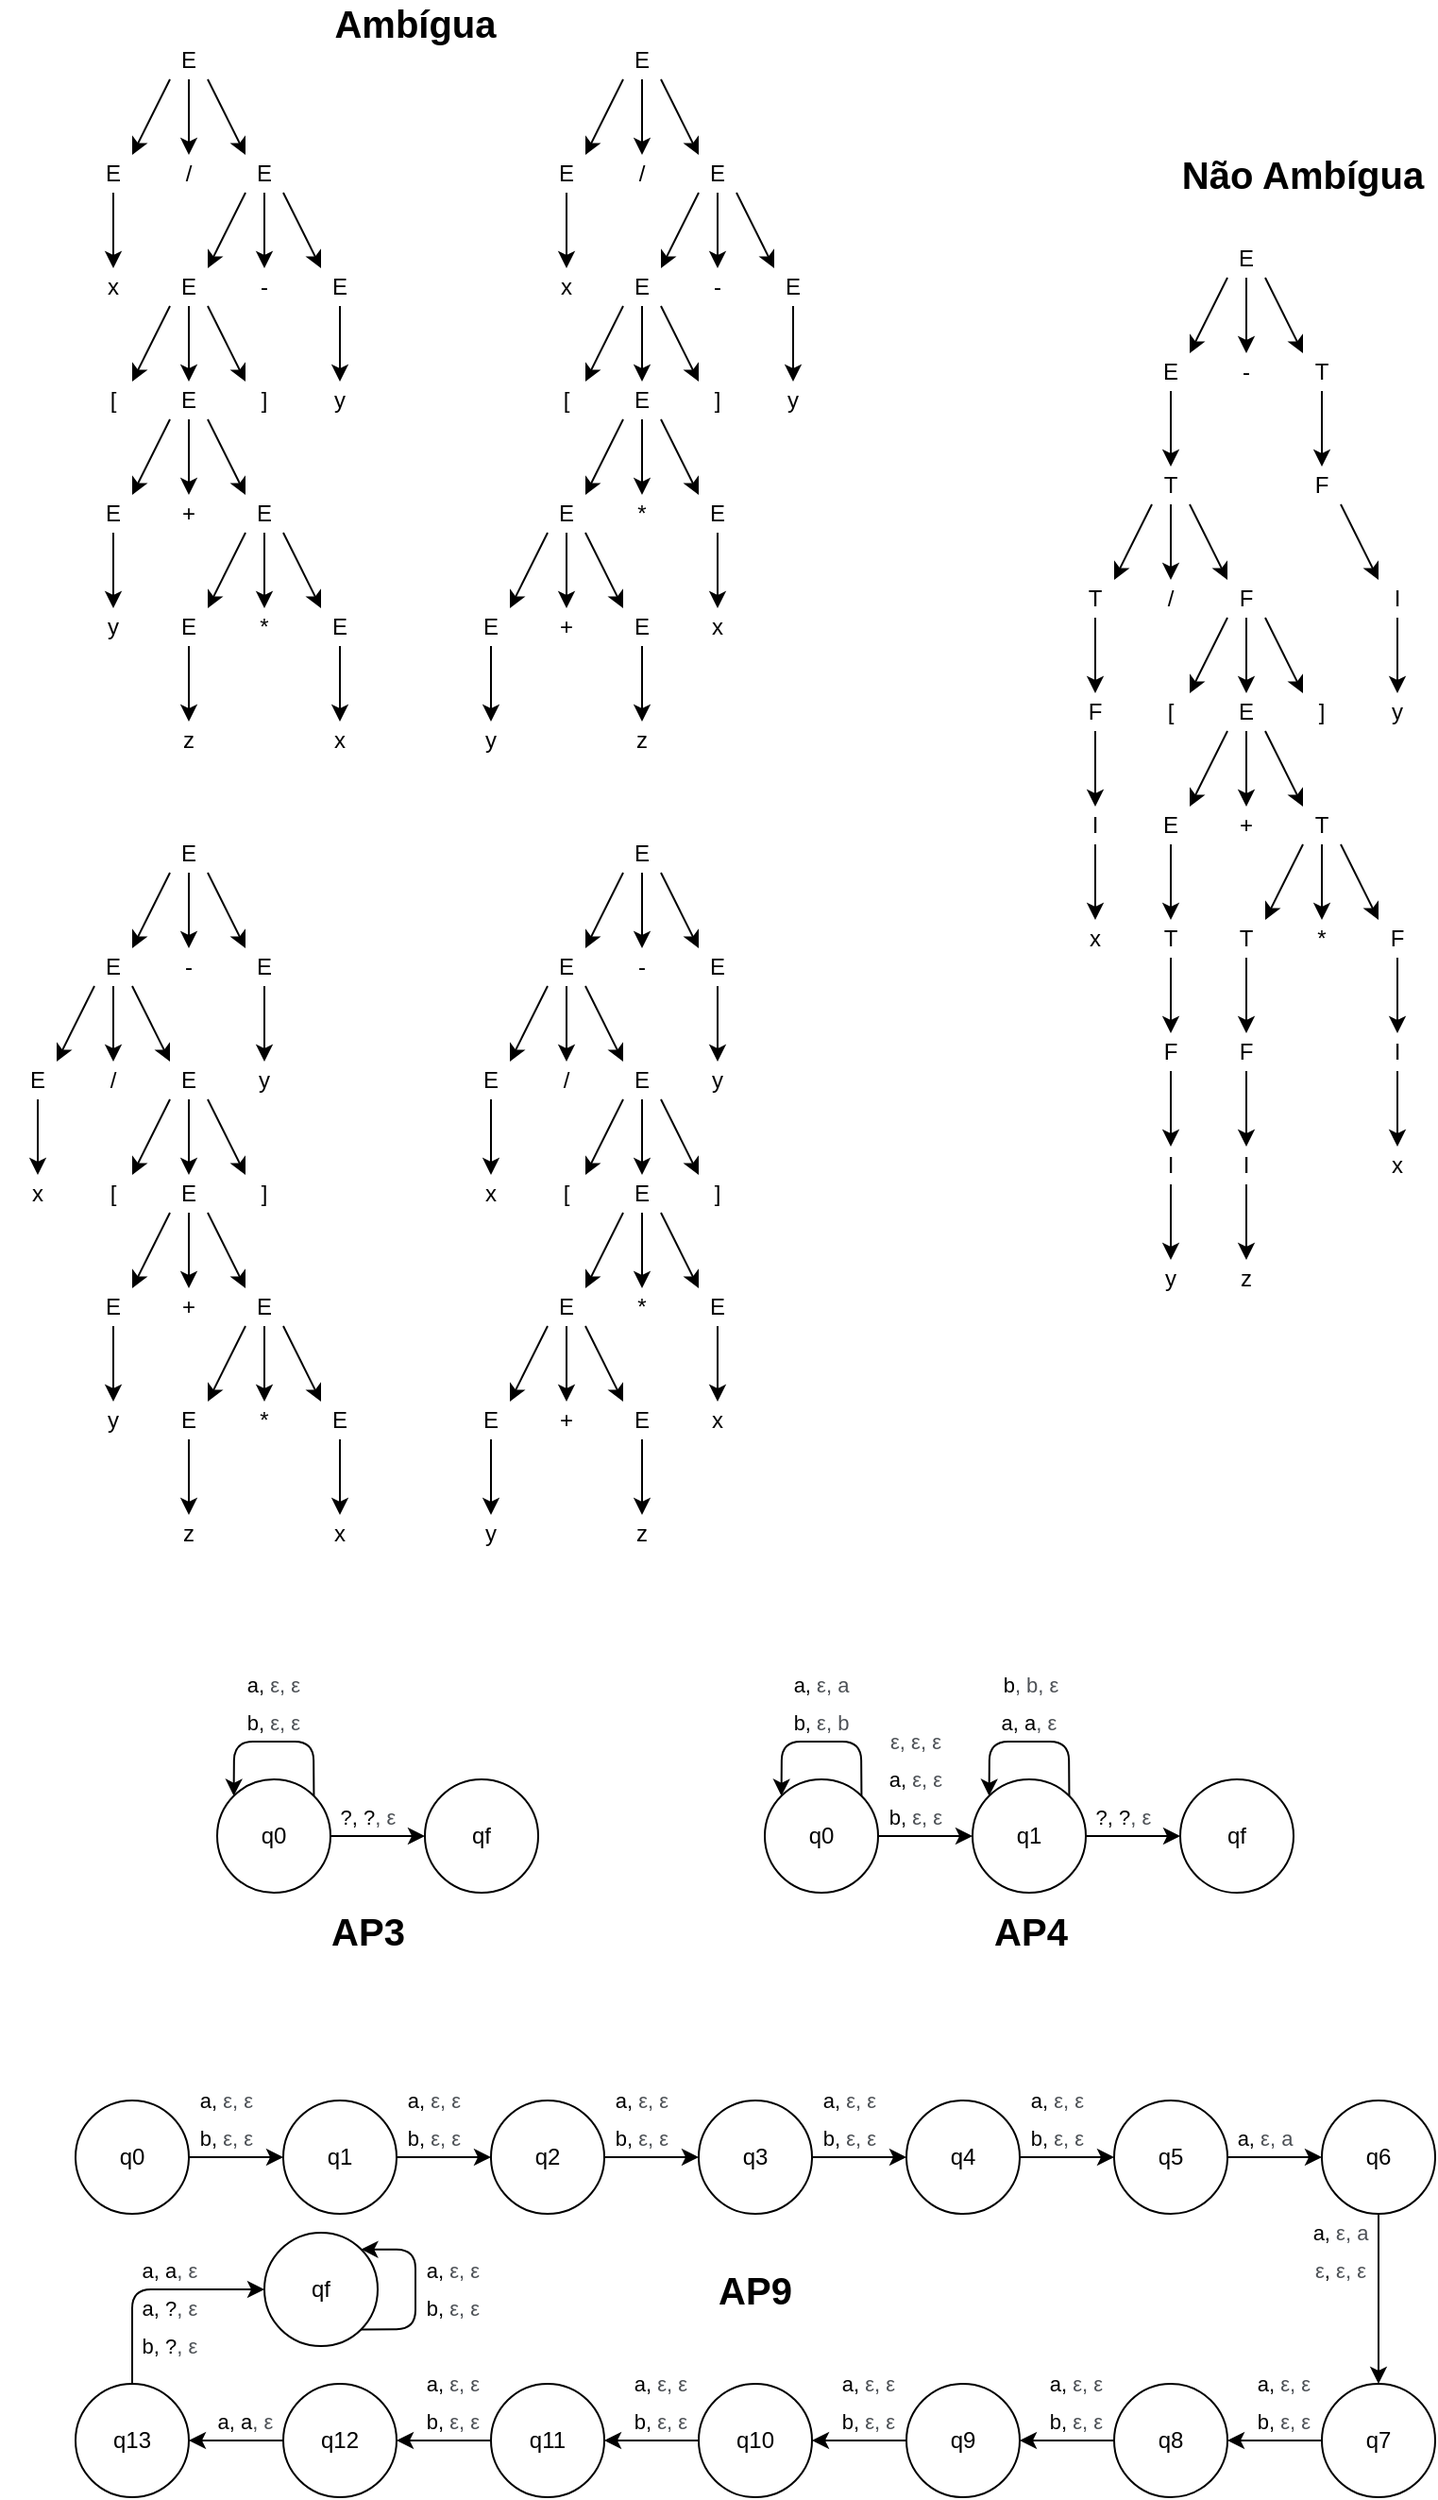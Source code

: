 <mxfile version="15.6.0" type="device"><diagram id="HzNwuaEgGZc3a1S4n2kR" name="Page-1"><mxGraphModel dx="1673" dy="896" grid="1" gridSize="10" guides="1" tooltips="1" connect="1" arrows="1" fold="1" page="1" pageScale="1" pageWidth="827" pageHeight="1169" math="0" shadow="0"><root><mxCell id="0"/><mxCell id="1" parent="0"/><mxCell id="zYoa7l0DcC2XYj1Y8Sn6-12" value="E" style="text;html=1;strokeColor=none;fillColor=none;align=center;verticalAlign=middle;whiteSpace=wrap;rounded=0;" parent="1" vertex="1"><mxGeometry x="80" y="200" width="40" height="20" as="geometry"/></mxCell><mxCell id="zYoa7l0DcC2XYj1Y8Sn6-13" value="/" style="text;html=1;strokeColor=none;fillColor=none;align=center;verticalAlign=middle;whiteSpace=wrap;rounded=0;" parent="1" vertex="1"><mxGeometry x="80" y="260" width="40" height="20" as="geometry"/></mxCell><mxCell id="zYoa7l0DcC2XYj1Y8Sn6-14" value="E" style="text;html=1;strokeColor=none;fillColor=none;align=center;verticalAlign=middle;whiteSpace=wrap;rounded=0;" parent="1" vertex="1"><mxGeometry x="120" y="260" width="40" height="20" as="geometry"/></mxCell><mxCell id="zYoa7l0DcC2XYj1Y8Sn6-15" value="E" style="text;html=1;strokeColor=none;fillColor=none;align=center;verticalAlign=middle;whiteSpace=wrap;rounded=0;" parent="1" vertex="1"><mxGeometry x="40" y="260" width="40" height="20" as="geometry"/></mxCell><mxCell id="zYoa7l0DcC2XYj1Y8Sn6-16" value="" style="endArrow=classic;html=1;entryX=0.75;entryY=0;entryDx=0;entryDy=0;exitX=0.25;exitY=1;exitDx=0;exitDy=0;" parent="1" source="zYoa7l0DcC2XYj1Y8Sn6-12" target="zYoa7l0DcC2XYj1Y8Sn6-15" edge="1"><mxGeometry width="50" height="50" relative="1" as="geometry"><mxPoint x="60" y="230" as="sourcePoint"/><mxPoint x="100" y="360" as="targetPoint"/></mxGeometry></mxCell><mxCell id="zYoa7l0DcC2XYj1Y8Sn6-17" value="" style="endArrow=classic;html=1;exitX=0.5;exitY=1;exitDx=0;exitDy=0;entryX=0.5;entryY=0;entryDx=0;entryDy=0;" parent="1" source="zYoa7l0DcC2XYj1Y8Sn6-12" target="zYoa7l0DcC2XYj1Y8Sn6-13" edge="1"><mxGeometry width="50" height="50" relative="1" as="geometry"><mxPoint x="50" y="410" as="sourcePoint"/><mxPoint x="100" y="360" as="targetPoint"/></mxGeometry></mxCell><mxCell id="zYoa7l0DcC2XYj1Y8Sn6-18" value="" style="endArrow=classic;html=1;exitX=0.75;exitY=1;exitDx=0;exitDy=0;entryX=0.25;entryY=0;entryDx=0;entryDy=0;" parent="1" source="zYoa7l0DcC2XYj1Y8Sn6-12" target="zYoa7l0DcC2XYj1Y8Sn6-14" edge="1"><mxGeometry width="50" height="50" relative="1" as="geometry"><mxPoint x="50" y="410" as="sourcePoint"/><mxPoint x="100" y="360" as="targetPoint"/></mxGeometry></mxCell><mxCell id="zYoa7l0DcC2XYj1Y8Sn6-22" value="" style="endArrow=classic;html=1;entryX=0.5;entryY=0;entryDx=0;entryDy=0;exitX=0.5;exitY=1;exitDx=0;exitDy=0;" parent="1" source="zYoa7l0DcC2XYj1Y8Sn6-15" target="zYoa7l0DcC2XYj1Y8Sn6-23" edge="1"><mxGeometry width="50" height="50" relative="1" as="geometry"><mxPoint x="40" y="290" as="sourcePoint"/><mxPoint x="110" y="300" as="targetPoint"/></mxGeometry></mxCell><mxCell id="zYoa7l0DcC2XYj1Y8Sn6-23" value="x" style="text;html=1;strokeColor=none;fillColor=none;align=center;verticalAlign=middle;whiteSpace=wrap;rounded=0;" parent="1" vertex="1"><mxGeometry x="40" y="320" width="40" height="20" as="geometry"/></mxCell><mxCell id="zYoa7l0DcC2XYj1Y8Sn6-25" value="-" style="text;html=1;strokeColor=none;fillColor=none;align=center;verticalAlign=middle;whiteSpace=wrap;rounded=0;" parent="1" vertex="1"><mxGeometry x="120" y="320" width="40" height="20" as="geometry"/></mxCell><mxCell id="zYoa7l0DcC2XYj1Y8Sn6-26" value="E" style="text;html=1;strokeColor=none;fillColor=none;align=center;verticalAlign=middle;whiteSpace=wrap;rounded=0;" parent="1" vertex="1"><mxGeometry x="160" y="320" width="40" height="20" as="geometry"/></mxCell><mxCell id="zYoa7l0DcC2XYj1Y8Sn6-27" value="E" style="text;html=1;strokeColor=none;fillColor=none;align=center;verticalAlign=middle;whiteSpace=wrap;rounded=0;" parent="1" vertex="1"><mxGeometry x="80" y="320" width="40" height="20" as="geometry"/></mxCell><mxCell id="zYoa7l0DcC2XYj1Y8Sn6-28" value="" style="endArrow=classic;html=1;entryX=0.75;entryY=0;entryDx=0;entryDy=0;exitX=0.25;exitY=1;exitDx=0;exitDy=0;" parent="1" source="zYoa7l0DcC2XYj1Y8Sn6-14" target="zYoa7l0DcC2XYj1Y8Sn6-27" edge="1"><mxGeometry width="50" height="50" relative="1" as="geometry"><mxPoint x="130" y="280" as="sourcePoint"/><mxPoint x="140" y="420" as="targetPoint"/></mxGeometry></mxCell><mxCell id="zYoa7l0DcC2XYj1Y8Sn6-29" value="" style="endArrow=classic;html=1;exitX=0.5;exitY=1;exitDx=0;exitDy=0;entryX=0.5;entryY=0;entryDx=0;entryDy=0;" parent="1" source="zYoa7l0DcC2XYj1Y8Sn6-14" target="zYoa7l0DcC2XYj1Y8Sn6-25" edge="1"><mxGeometry width="50" height="50" relative="1" as="geometry"><mxPoint x="140" y="280" as="sourcePoint"/><mxPoint x="140" y="420" as="targetPoint"/></mxGeometry></mxCell><mxCell id="zYoa7l0DcC2XYj1Y8Sn6-30" value="" style="endArrow=classic;html=1;exitX=0.75;exitY=1;exitDx=0;exitDy=0;entryX=0.25;entryY=0;entryDx=0;entryDy=0;" parent="1" source="zYoa7l0DcC2XYj1Y8Sn6-14" target="zYoa7l0DcC2XYj1Y8Sn6-26" edge="1"><mxGeometry width="50" height="50" relative="1" as="geometry"><mxPoint x="150" y="280" as="sourcePoint"/><mxPoint x="140" y="420" as="targetPoint"/></mxGeometry></mxCell><mxCell id="zYoa7l0DcC2XYj1Y8Sn6-32" value="E" style="text;html=1;strokeColor=none;fillColor=none;align=center;verticalAlign=middle;whiteSpace=wrap;rounded=0;" parent="1" vertex="1"><mxGeometry x="80" y="380" width="40" height="20" as="geometry"/></mxCell><mxCell id="zYoa7l0DcC2XYj1Y8Sn6-33" value="]" style="text;html=1;strokeColor=none;fillColor=none;align=center;verticalAlign=middle;whiteSpace=wrap;rounded=0;" parent="1" vertex="1"><mxGeometry x="120" y="380" width="40" height="20" as="geometry"/></mxCell><mxCell id="zYoa7l0DcC2XYj1Y8Sn6-34" value="[" style="text;html=1;strokeColor=none;fillColor=none;align=center;verticalAlign=middle;whiteSpace=wrap;rounded=0;" parent="1" vertex="1"><mxGeometry x="40" y="380" width="40" height="20" as="geometry"/></mxCell><mxCell id="zYoa7l0DcC2XYj1Y8Sn6-35" value="" style="endArrow=classic;html=1;entryX=0.75;entryY=0;entryDx=0;entryDy=0;exitX=0.25;exitY=1;exitDx=0;exitDy=0;" parent="1" source="zYoa7l0DcC2XYj1Y8Sn6-27" target="zYoa7l0DcC2XYj1Y8Sn6-34" edge="1"><mxGeometry width="50" height="50" relative="1" as="geometry"><mxPoint x="90" y="340" as="sourcePoint"/><mxPoint x="100" y="480" as="targetPoint"/></mxGeometry></mxCell><mxCell id="zYoa7l0DcC2XYj1Y8Sn6-36" value="" style="endArrow=classic;html=1;entryX=0.5;entryY=0;entryDx=0;entryDy=0;" parent="1" target="zYoa7l0DcC2XYj1Y8Sn6-32" edge="1"><mxGeometry width="50" height="50" relative="1" as="geometry"><mxPoint x="100" y="340" as="sourcePoint"/><mxPoint x="100" y="480" as="targetPoint"/></mxGeometry></mxCell><mxCell id="zYoa7l0DcC2XYj1Y8Sn6-37" value="" style="endArrow=classic;html=1;exitX=0.75;exitY=1;exitDx=0;exitDy=0;entryX=0.25;entryY=0;entryDx=0;entryDy=0;" parent="1" target="zYoa7l0DcC2XYj1Y8Sn6-33" edge="1"><mxGeometry width="50" height="50" relative="1" as="geometry"><mxPoint x="110" y="340" as="sourcePoint"/><mxPoint x="100" y="480" as="targetPoint"/></mxGeometry></mxCell><mxCell id="zYoa7l0DcC2XYj1Y8Sn6-39" value="+" style="text;html=1;strokeColor=none;fillColor=none;align=center;verticalAlign=middle;whiteSpace=wrap;rounded=0;" parent="1" vertex="1"><mxGeometry x="80" y="440" width="40" height="20" as="geometry"/></mxCell><mxCell id="zYoa7l0DcC2XYj1Y8Sn6-40" value="E" style="text;html=1;strokeColor=none;fillColor=none;align=center;verticalAlign=middle;whiteSpace=wrap;rounded=0;" parent="1" vertex="1"><mxGeometry x="120" y="440" width="40" height="20" as="geometry"/></mxCell><mxCell id="zYoa7l0DcC2XYj1Y8Sn6-41" value="E" style="text;html=1;strokeColor=none;fillColor=none;align=center;verticalAlign=middle;whiteSpace=wrap;rounded=0;" parent="1" vertex="1"><mxGeometry x="40" y="440" width="40" height="20" as="geometry"/></mxCell><mxCell id="zYoa7l0DcC2XYj1Y8Sn6-42" value="" style="endArrow=classic;html=1;entryX=0.75;entryY=0;entryDx=0;entryDy=0;exitX=0.25;exitY=1;exitDx=0;exitDy=0;" parent="1" target="zYoa7l0DcC2XYj1Y8Sn6-41" edge="1"><mxGeometry width="50" height="50" relative="1" as="geometry"><mxPoint x="90" y="400" as="sourcePoint"/><mxPoint x="100" y="540" as="targetPoint"/></mxGeometry></mxCell><mxCell id="zYoa7l0DcC2XYj1Y8Sn6-43" value="" style="endArrow=classic;html=1;exitX=0.5;exitY=1;exitDx=0;exitDy=0;entryX=0.5;entryY=0;entryDx=0;entryDy=0;" parent="1" target="zYoa7l0DcC2XYj1Y8Sn6-39" edge="1"><mxGeometry width="50" height="50" relative="1" as="geometry"><mxPoint x="100" y="400" as="sourcePoint"/><mxPoint x="100" y="540" as="targetPoint"/></mxGeometry></mxCell><mxCell id="zYoa7l0DcC2XYj1Y8Sn6-44" value="" style="endArrow=classic;html=1;exitX=0.75;exitY=1;exitDx=0;exitDy=0;entryX=0.25;entryY=0;entryDx=0;entryDy=0;" parent="1" target="zYoa7l0DcC2XYj1Y8Sn6-40" edge="1"><mxGeometry width="50" height="50" relative="1" as="geometry"><mxPoint x="110" y="400" as="sourcePoint"/><mxPoint x="100" y="540" as="targetPoint"/></mxGeometry></mxCell><mxCell id="zYoa7l0DcC2XYj1Y8Sn6-46" value="*" style="text;html=1;strokeColor=none;fillColor=none;align=center;verticalAlign=middle;whiteSpace=wrap;rounded=0;" parent="1" vertex="1"><mxGeometry x="120" y="500" width="40" height="20" as="geometry"/></mxCell><mxCell id="zYoa7l0DcC2XYj1Y8Sn6-47" value="E" style="text;html=1;strokeColor=none;fillColor=none;align=center;verticalAlign=middle;whiteSpace=wrap;rounded=0;" parent="1" vertex="1"><mxGeometry x="160" y="500" width="40" height="20" as="geometry"/></mxCell><mxCell id="zYoa7l0DcC2XYj1Y8Sn6-48" value="E" style="text;html=1;strokeColor=none;fillColor=none;align=center;verticalAlign=middle;whiteSpace=wrap;rounded=0;" parent="1" vertex="1"><mxGeometry x="80" y="500" width="40" height="20" as="geometry"/></mxCell><mxCell id="zYoa7l0DcC2XYj1Y8Sn6-49" value="" style="endArrow=classic;html=1;entryX=0.75;entryY=0;entryDx=0;entryDy=0;exitX=0.25;exitY=1;exitDx=0;exitDy=0;" parent="1" target="zYoa7l0DcC2XYj1Y8Sn6-48" edge="1"><mxGeometry width="50" height="50" relative="1" as="geometry"><mxPoint x="130" y="460" as="sourcePoint"/><mxPoint x="140" y="600" as="targetPoint"/></mxGeometry></mxCell><mxCell id="zYoa7l0DcC2XYj1Y8Sn6-50" value="" style="endArrow=classic;html=1;exitX=0.5;exitY=1;exitDx=0;exitDy=0;entryX=0.5;entryY=0;entryDx=0;entryDy=0;" parent="1" target="zYoa7l0DcC2XYj1Y8Sn6-46" edge="1"><mxGeometry width="50" height="50" relative="1" as="geometry"><mxPoint x="140" y="460" as="sourcePoint"/><mxPoint x="140" y="600" as="targetPoint"/></mxGeometry></mxCell><mxCell id="zYoa7l0DcC2XYj1Y8Sn6-51" value="" style="endArrow=classic;html=1;exitX=0.75;exitY=1;exitDx=0;exitDy=0;entryX=0.25;entryY=0;entryDx=0;entryDy=0;" parent="1" target="zYoa7l0DcC2XYj1Y8Sn6-47" edge="1"><mxGeometry width="50" height="50" relative="1" as="geometry"><mxPoint x="150" y="460" as="sourcePoint"/><mxPoint x="140" y="600" as="targetPoint"/></mxGeometry></mxCell><mxCell id="zYoa7l0DcC2XYj1Y8Sn6-53" value="" style="endArrow=classic;html=1;exitX=0.5;exitY=1;exitDx=0;exitDy=0;entryX=0.5;entryY=0;entryDx=0;entryDy=0;" parent="1" target="zYoa7l0DcC2XYj1Y8Sn6-54" edge="1"><mxGeometry width="50" height="50" relative="1" as="geometry"><mxPoint x="60" y="460" as="sourcePoint"/><mxPoint x="110" y="480" as="targetPoint"/></mxGeometry></mxCell><mxCell id="zYoa7l0DcC2XYj1Y8Sn6-54" value="y" style="text;html=1;strokeColor=none;fillColor=none;align=center;verticalAlign=middle;whiteSpace=wrap;rounded=0;" parent="1" vertex="1"><mxGeometry x="40" y="500" width="40" height="20" as="geometry"/></mxCell><mxCell id="zYoa7l0DcC2XYj1Y8Sn6-56" value="" style="endArrow=classic;html=1;exitX=0.5;exitY=1;exitDx=0;exitDy=0;entryX=0.5;entryY=0;entryDx=0;entryDy=0;" parent="1" target="zYoa7l0DcC2XYj1Y8Sn6-57" edge="1"><mxGeometry width="50" height="50" relative="1" as="geometry"><mxPoint x="100" y="520" as="sourcePoint"/><mxPoint x="150" y="540" as="targetPoint"/></mxGeometry></mxCell><mxCell id="zYoa7l0DcC2XYj1Y8Sn6-57" value="z" style="text;html=1;strokeColor=none;fillColor=none;align=center;verticalAlign=middle;whiteSpace=wrap;rounded=0;" parent="1" vertex="1"><mxGeometry x="80" y="560" width="40" height="20" as="geometry"/></mxCell><mxCell id="zYoa7l0DcC2XYj1Y8Sn6-59" value="" style="endArrow=classic;html=1;exitX=0.5;exitY=1;exitDx=0;exitDy=0;entryX=0.5;entryY=0;entryDx=0;entryDy=0;" parent="1" target="zYoa7l0DcC2XYj1Y8Sn6-60" edge="1"><mxGeometry width="50" height="50" relative="1" as="geometry"><mxPoint x="180" y="520" as="sourcePoint"/><mxPoint x="230" y="540" as="targetPoint"/></mxGeometry></mxCell><mxCell id="zYoa7l0DcC2XYj1Y8Sn6-60" value="x" style="text;html=1;strokeColor=none;fillColor=none;align=center;verticalAlign=middle;whiteSpace=wrap;rounded=0;" parent="1" vertex="1"><mxGeometry x="160" y="560" width="40" height="20" as="geometry"/></mxCell><mxCell id="zYoa7l0DcC2XYj1Y8Sn6-65" value="" style="endArrow=classic;html=1;exitX=0.5;exitY=1;exitDx=0;exitDy=0;entryX=0.5;entryY=0;entryDx=0;entryDy=0;" parent="1" target="zYoa7l0DcC2XYj1Y8Sn6-66" edge="1"><mxGeometry width="50" height="50" relative="1" as="geometry"><mxPoint x="180" y="340" as="sourcePoint"/><mxPoint x="230" y="360" as="targetPoint"/></mxGeometry></mxCell><mxCell id="zYoa7l0DcC2XYj1Y8Sn6-66" value="y" style="text;html=1;strokeColor=none;fillColor=none;align=center;verticalAlign=middle;whiteSpace=wrap;rounded=0;" parent="1" vertex="1"><mxGeometry x="160" y="380" width="40" height="20" as="geometry"/></mxCell><mxCell id="zYoa7l0DcC2XYj1Y8Sn6-108" value="E" style="text;html=1;strokeColor=none;fillColor=none;align=center;verticalAlign=middle;whiteSpace=wrap;rounded=0;" parent="1" vertex="1"><mxGeometry x="320" y="200" width="40" height="20" as="geometry"/></mxCell><mxCell id="zYoa7l0DcC2XYj1Y8Sn6-109" value="/" style="text;html=1;strokeColor=none;fillColor=none;align=center;verticalAlign=middle;whiteSpace=wrap;rounded=0;" parent="1" vertex="1"><mxGeometry x="320" y="260" width="40" height="20" as="geometry"/></mxCell><mxCell id="zYoa7l0DcC2XYj1Y8Sn6-110" value="E" style="text;html=1;strokeColor=none;fillColor=none;align=center;verticalAlign=middle;whiteSpace=wrap;rounded=0;" parent="1" vertex="1"><mxGeometry x="360" y="260" width="40" height="20" as="geometry"/></mxCell><mxCell id="zYoa7l0DcC2XYj1Y8Sn6-111" value="E" style="text;html=1;strokeColor=none;fillColor=none;align=center;verticalAlign=middle;whiteSpace=wrap;rounded=0;" parent="1" vertex="1"><mxGeometry x="280" y="260" width="40" height="20" as="geometry"/></mxCell><mxCell id="zYoa7l0DcC2XYj1Y8Sn6-112" value="" style="endArrow=classic;html=1;entryX=0.75;entryY=0;entryDx=0;entryDy=0;exitX=0.25;exitY=1;exitDx=0;exitDy=0;" parent="1" source="zYoa7l0DcC2XYj1Y8Sn6-108" target="zYoa7l0DcC2XYj1Y8Sn6-111" edge="1"><mxGeometry width="50" height="50" relative="1" as="geometry"><mxPoint x="300" y="230" as="sourcePoint"/><mxPoint x="340" y="360" as="targetPoint"/></mxGeometry></mxCell><mxCell id="zYoa7l0DcC2XYj1Y8Sn6-113" value="" style="endArrow=classic;html=1;exitX=0.5;exitY=1;exitDx=0;exitDy=0;entryX=0.5;entryY=0;entryDx=0;entryDy=0;" parent="1" source="zYoa7l0DcC2XYj1Y8Sn6-108" target="zYoa7l0DcC2XYj1Y8Sn6-109" edge="1"><mxGeometry width="50" height="50" relative="1" as="geometry"><mxPoint x="290" y="410" as="sourcePoint"/><mxPoint x="340" y="360" as="targetPoint"/></mxGeometry></mxCell><mxCell id="zYoa7l0DcC2XYj1Y8Sn6-114" value="" style="endArrow=classic;html=1;exitX=0.75;exitY=1;exitDx=0;exitDy=0;entryX=0.25;entryY=0;entryDx=0;entryDy=0;" parent="1" source="zYoa7l0DcC2XYj1Y8Sn6-108" target="zYoa7l0DcC2XYj1Y8Sn6-110" edge="1"><mxGeometry width="50" height="50" relative="1" as="geometry"><mxPoint x="290" y="410" as="sourcePoint"/><mxPoint x="340" y="360" as="targetPoint"/></mxGeometry></mxCell><mxCell id="zYoa7l0DcC2XYj1Y8Sn6-115" value="" style="endArrow=classic;html=1;entryX=0.5;entryY=0;entryDx=0;entryDy=0;exitX=0.5;exitY=1;exitDx=0;exitDy=0;" parent="1" source="zYoa7l0DcC2XYj1Y8Sn6-111" target="zYoa7l0DcC2XYj1Y8Sn6-116" edge="1"><mxGeometry width="50" height="50" relative="1" as="geometry"><mxPoint x="280" y="290" as="sourcePoint"/><mxPoint x="350" y="300" as="targetPoint"/></mxGeometry></mxCell><mxCell id="zYoa7l0DcC2XYj1Y8Sn6-116" value="x" style="text;html=1;strokeColor=none;fillColor=none;align=center;verticalAlign=middle;whiteSpace=wrap;rounded=0;" parent="1" vertex="1"><mxGeometry x="280" y="320" width="40" height="20" as="geometry"/></mxCell><mxCell id="zYoa7l0DcC2XYj1Y8Sn6-117" value="-" style="text;html=1;strokeColor=none;fillColor=none;align=center;verticalAlign=middle;whiteSpace=wrap;rounded=0;" parent="1" vertex="1"><mxGeometry x="360" y="320" width="40" height="20" as="geometry"/></mxCell><mxCell id="zYoa7l0DcC2XYj1Y8Sn6-118" value="E" style="text;html=1;strokeColor=none;fillColor=none;align=center;verticalAlign=middle;whiteSpace=wrap;rounded=0;" parent="1" vertex="1"><mxGeometry x="400" y="320" width="40" height="20" as="geometry"/></mxCell><mxCell id="zYoa7l0DcC2XYj1Y8Sn6-119" value="E" style="text;html=1;strokeColor=none;fillColor=none;align=center;verticalAlign=middle;whiteSpace=wrap;rounded=0;" parent="1" vertex="1"><mxGeometry x="320" y="320" width="40" height="20" as="geometry"/></mxCell><mxCell id="zYoa7l0DcC2XYj1Y8Sn6-120" value="" style="endArrow=classic;html=1;entryX=0.75;entryY=0;entryDx=0;entryDy=0;exitX=0.25;exitY=1;exitDx=0;exitDy=0;" parent="1" source="zYoa7l0DcC2XYj1Y8Sn6-110" target="zYoa7l0DcC2XYj1Y8Sn6-119" edge="1"><mxGeometry width="50" height="50" relative="1" as="geometry"><mxPoint x="370" y="280" as="sourcePoint"/><mxPoint x="380" y="420" as="targetPoint"/></mxGeometry></mxCell><mxCell id="zYoa7l0DcC2XYj1Y8Sn6-121" value="" style="endArrow=classic;html=1;exitX=0.5;exitY=1;exitDx=0;exitDy=0;entryX=0.5;entryY=0;entryDx=0;entryDy=0;" parent="1" source="zYoa7l0DcC2XYj1Y8Sn6-110" target="zYoa7l0DcC2XYj1Y8Sn6-117" edge="1"><mxGeometry width="50" height="50" relative="1" as="geometry"><mxPoint x="380" y="280" as="sourcePoint"/><mxPoint x="380" y="420" as="targetPoint"/></mxGeometry></mxCell><mxCell id="zYoa7l0DcC2XYj1Y8Sn6-122" value="" style="endArrow=classic;html=1;exitX=0.75;exitY=1;exitDx=0;exitDy=0;entryX=0.25;entryY=0;entryDx=0;entryDy=0;" parent="1" source="zYoa7l0DcC2XYj1Y8Sn6-110" target="zYoa7l0DcC2XYj1Y8Sn6-118" edge="1"><mxGeometry width="50" height="50" relative="1" as="geometry"><mxPoint x="390" y="280" as="sourcePoint"/><mxPoint x="380" y="420" as="targetPoint"/></mxGeometry></mxCell><mxCell id="zYoa7l0DcC2XYj1Y8Sn6-123" value="E" style="text;html=1;strokeColor=none;fillColor=none;align=center;verticalAlign=middle;whiteSpace=wrap;rounded=0;" parent="1" vertex="1"><mxGeometry x="320" y="380" width="40" height="20" as="geometry"/></mxCell><mxCell id="zYoa7l0DcC2XYj1Y8Sn6-124" value="]" style="text;html=1;strokeColor=none;fillColor=none;align=center;verticalAlign=middle;whiteSpace=wrap;rounded=0;" parent="1" vertex="1"><mxGeometry x="360" y="380" width="40" height="20" as="geometry"/></mxCell><mxCell id="zYoa7l0DcC2XYj1Y8Sn6-125" value="[" style="text;html=1;strokeColor=none;fillColor=none;align=center;verticalAlign=middle;whiteSpace=wrap;rounded=0;" parent="1" vertex="1"><mxGeometry x="280" y="380" width="40" height="20" as="geometry"/></mxCell><mxCell id="zYoa7l0DcC2XYj1Y8Sn6-126" value="" style="endArrow=classic;html=1;entryX=0.75;entryY=0;entryDx=0;entryDy=0;exitX=0.25;exitY=1;exitDx=0;exitDy=0;" parent="1" source="zYoa7l0DcC2XYj1Y8Sn6-119" target="zYoa7l0DcC2XYj1Y8Sn6-125" edge="1"><mxGeometry width="50" height="50" relative="1" as="geometry"><mxPoint x="330" y="340" as="sourcePoint"/><mxPoint x="340" y="480" as="targetPoint"/></mxGeometry></mxCell><mxCell id="zYoa7l0DcC2XYj1Y8Sn6-127" value="" style="endArrow=classic;html=1;entryX=0.5;entryY=0;entryDx=0;entryDy=0;" parent="1" target="zYoa7l0DcC2XYj1Y8Sn6-123" edge="1"><mxGeometry width="50" height="50" relative="1" as="geometry"><mxPoint x="340" y="340" as="sourcePoint"/><mxPoint x="340" y="480" as="targetPoint"/></mxGeometry></mxCell><mxCell id="zYoa7l0DcC2XYj1Y8Sn6-128" value="" style="endArrow=classic;html=1;exitX=0.75;exitY=1;exitDx=0;exitDy=0;entryX=0.25;entryY=0;entryDx=0;entryDy=0;" parent="1" target="zYoa7l0DcC2XYj1Y8Sn6-124" edge="1"><mxGeometry width="50" height="50" relative="1" as="geometry"><mxPoint x="350" y="340" as="sourcePoint"/><mxPoint x="340" y="480" as="targetPoint"/></mxGeometry></mxCell><mxCell id="zYoa7l0DcC2XYj1Y8Sn6-129" value="*" style="text;html=1;strokeColor=none;fillColor=none;align=center;verticalAlign=middle;whiteSpace=wrap;rounded=0;" parent="1" vertex="1"><mxGeometry x="320" y="440" width="40" height="20" as="geometry"/></mxCell><mxCell id="zYoa7l0DcC2XYj1Y8Sn6-130" value="E" style="text;html=1;strokeColor=none;fillColor=none;align=center;verticalAlign=middle;whiteSpace=wrap;rounded=0;" parent="1" vertex="1"><mxGeometry x="360" y="440" width="40" height="20" as="geometry"/></mxCell><mxCell id="zYoa7l0DcC2XYj1Y8Sn6-131" value="E" style="text;html=1;strokeColor=none;fillColor=none;align=center;verticalAlign=middle;whiteSpace=wrap;rounded=0;" parent="1" vertex="1"><mxGeometry x="280" y="440" width="40" height="20" as="geometry"/></mxCell><mxCell id="zYoa7l0DcC2XYj1Y8Sn6-132" value="" style="endArrow=classic;html=1;entryX=0.75;entryY=0;entryDx=0;entryDy=0;exitX=0.25;exitY=1;exitDx=0;exitDy=0;" parent="1" target="zYoa7l0DcC2XYj1Y8Sn6-131" edge="1"><mxGeometry width="50" height="50" relative="1" as="geometry"><mxPoint x="330" y="400" as="sourcePoint"/><mxPoint x="340" y="540" as="targetPoint"/></mxGeometry></mxCell><mxCell id="zYoa7l0DcC2XYj1Y8Sn6-133" value="" style="endArrow=classic;html=1;exitX=0.5;exitY=1;exitDx=0;exitDy=0;entryX=0.5;entryY=0;entryDx=0;entryDy=0;" parent="1" target="zYoa7l0DcC2XYj1Y8Sn6-129" edge="1"><mxGeometry width="50" height="50" relative="1" as="geometry"><mxPoint x="340" y="400" as="sourcePoint"/><mxPoint x="340" y="540" as="targetPoint"/></mxGeometry></mxCell><mxCell id="zYoa7l0DcC2XYj1Y8Sn6-134" value="" style="endArrow=classic;html=1;exitX=0.75;exitY=1;exitDx=0;exitDy=0;entryX=0.25;entryY=0;entryDx=0;entryDy=0;" parent="1" target="zYoa7l0DcC2XYj1Y8Sn6-130" edge="1"><mxGeometry width="50" height="50" relative="1" as="geometry"><mxPoint x="350" y="400" as="sourcePoint"/><mxPoint x="340" y="540" as="targetPoint"/></mxGeometry></mxCell><mxCell id="zYoa7l0DcC2XYj1Y8Sn6-147" value="" style="endArrow=classic;html=1;exitX=0.5;exitY=1;exitDx=0;exitDy=0;entryX=0.5;entryY=0;entryDx=0;entryDy=0;" parent="1" target="zYoa7l0DcC2XYj1Y8Sn6-148" edge="1"><mxGeometry width="50" height="50" relative="1" as="geometry"><mxPoint x="420" y="340" as="sourcePoint"/><mxPoint x="470" y="360" as="targetPoint"/></mxGeometry></mxCell><mxCell id="zYoa7l0DcC2XYj1Y8Sn6-148" value="y" style="text;html=1;strokeColor=none;fillColor=none;align=center;verticalAlign=middle;whiteSpace=wrap;rounded=0;" parent="1" vertex="1"><mxGeometry x="400" y="380" width="40" height="20" as="geometry"/></mxCell><mxCell id="zYoa7l0DcC2XYj1Y8Sn6-150" value="" style="endArrow=classic;html=1;exitX=0.5;exitY=1;exitDx=0;exitDy=0;entryX=0.5;entryY=0;entryDx=0;entryDy=0;" parent="1" target="zYoa7l0DcC2XYj1Y8Sn6-151" edge="1"><mxGeometry width="50" height="50" relative="1" as="geometry"><mxPoint x="380" y="460" as="sourcePoint"/><mxPoint x="430" y="480" as="targetPoint"/></mxGeometry></mxCell><mxCell id="zYoa7l0DcC2XYj1Y8Sn6-151" value="x" style="text;html=1;strokeColor=none;fillColor=none;align=center;verticalAlign=middle;whiteSpace=wrap;rounded=0;" parent="1" vertex="1"><mxGeometry x="360" y="500" width="40" height="20" as="geometry"/></mxCell><mxCell id="zYoa7l0DcC2XYj1Y8Sn6-153" value="+" style="text;html=1;strokeColor=none;fillColor=none;align=center;verticalAlign=middle;whiteSpace=wrap;rounded=0;" parent="1" vertex="1"><mxGeometry x="280" y="500" width="40" height="20" as="geometry"/></mxCell><mxCell id="zYoa7l0DcC2XYj1Y8Sn6-154" value="E" style="text;html=1;strokeColor=none;fillColor=none;align=center;verticalAlign=middle;whiteSpace=wrap;rounded=0;" parent="1" vertex="1"><mxGeometry x="320" y="500" width="40" height="20" as="geometry"/></mxCell><mxCell id="zYoa7l0DcC2XYj1Y8Sn6-155" value="E" style="text;html=1;strokeColor=none;fillColor=none;align=center;verticalAlign=middle;whiteSpace=wrap;rounded=0;" parent="1" vertex="1"><mxGeometry x="240" y="500" width="40" height="20" as="geometry"/></mxCell><mxCell id="zYoa7l0DcC2XYj1Y8Sn6-156" value="" style="endArrow=classic;html=1;entryX=0.75;entryY=0;entryDx=0;entryDy=0;exitX=0.25;exitY=1;exitDx=0;exitDy=0;" parent="1" target="zYoa7l0DcC2XYj1Y8Sn6-155" edge="1"><mxGeometry width="50" height="50" relative="1" as="geometry"><mxPoint x="290" y="460" as="sourcePoint"/><mxPoint x="300" y="600" as="targetPoint"/></mxGeometry></mxCell><mxCell id="zYoa7l0DcC2XYj1Y8Sn6-157" value="" style="endArrow=classic;html=1;exitX=0.5;exitY=1;exitDx=0;exitDy=0;entryX=0.5;entryY=0;entryDx=0;entryDy=0;" parent="1" target="zYoa7l0DcC2XYj1Y8Sn6-153" edge="1"><mxGeometry width="50" height="50" relative="1" as="geometry"><mxPoint x="300" y="460" as="sourcePoint"/><mxPoint x="300" y="600" as="targetPoint"/></mxGeometry></mxCell><mxCell id="zYoa7l0DcC2XYj1Y8Sn6-158" value="" style="endArrow=classic;html=1;exitX=0.75;exitY=1;exitDx=0;exitDy=0;entryX=0.25;entryY=0;entryDx=0;entryDy=0;" parent="1" target="zYoa7l0DcC2XYj1Y8Sn6-154" edge="1"><mxGeometry width="50" height="50" relative="1" as="geometry"><mxPoint x="310" y="460" as="sourcePoint"/><mxPoint x="300" y="600" as="targetPoint"/></mxGeometry></mxCell><mxCell id="zYoa7l0DcC2XYj1Y8Sn6-160" value="" style="endArrow=classic;html=1;exitX=0.5;exitY=1;exitDx=0;exitDy=0;entryX=0.5;entryY=0;entryDx=0;entryDy=0;" parent="1" target="zYoa7l0DcC2XYj1Y8Sn6-161" edge="1"><mxGeometry width="50" height="50" relative="1" as="geometry"><mxPoint x="260" y="520" as="sourcePoint"/><mxPoint x="310" y="540" as="targetPoint"/></mxGeometry></mxCell><mxCell id="zYoa7l0DcC2XYj1Y8Sn6-161" value="y" style="text;html=1;strokeColor=none;fillColor=none;align=center;verticalAlign=middle;whiteSpace=wrap;rounded=0;" parent="1" vertex="1"><mxGeometry x="240" y="560" width="40" height="20" as="geometry"/></mxCell><mxCell id="zYoa7l0DcC2XYj1Y8Sn6-163" value="" style="endArrow=classic;html=1;exitX=0.5;exitY=1;exitDx=0;exitDy=0;entryX=0.5;entryY=0;entryDx=0;entryDy=0;" parent="1" target="zYoa7l0DcC2XYj1Y8Sn6-164" edge="1"><mxGeometry width="50" height="50" relative="1" as="geometry"><mxPoint x="340" y="520" as="sourcePoint"/><mxPoint x="390" y="540" as="targetPoint"/></mxGeometry></mxCell><mxCell id="zYoa7l0DcC2XYj1Y8Sn6-164" value="z" style="text;html=1;strokeColor=none;fillColor=none;align=center;verticalAlign=middle;whiteSpace=wrap;rounded=0;" parent="1" vertex="1"><mxGeometry x="320" y="560" width="40" height="20" as="geometry"/></mxCell><mxCell id="zYoa7l0DcC2XYj1Y8Sn6-172" value="E" style="text;html=1;strokeColor=none;fillColor=none;align=center;verticalAlign=middle;whiteSpace=wrap;rounded=0;" parent="1" vertex="1"><mxGeometry x="80" y="620" width="40" height="20" as="geometry"/></mxCell><mxCell id="zYoa7l0DcC2XYj1Y8Sn6-173" value="-" style="text;html=1;strokeColor=none;fillColor=none;align=center;verticalAlign=middle;whiteSpace=wrap;rounded=0;" parent="1" vertex="1"><mxGeometry x="80" y="680" width="40" height="20" as="geometry"/></mxCell><mxCell id="zYoa7l0DcC2XYj1Y8Sn6-174" value="E" style="text;html=1;strokeColor=none;fillColor=none;align=center;verticalAlign=middle;whiteSpace=wrap;rounded=0;" parent="1" vertex="1"><mxGeometry x="120" y="680" width="40" height="20" as="geometry"/></mxCell><mxCell id="zYoa7l0DcC2XYj1Y8Sn6-175" value="E" style="text;html=1;strokeColor=none;fillColor=none;align=center;verticalAlign=middle;whiteSpace=wrap;rounded=0;" parent="1" vertex="1"><mxGeometry x="40" y="680" width="40" height="20" as="geometry"/></mxCell><mxCell id="zYoa7l0DcC2XYj1Y8Sn6-176" value="" style="endArrow=classic;html=1;entryX=0.75;entryY=0;entryDx=0;entryDy=0;exitX=0.25;exitY=1;exitDx=0;exitDy=0;" parent="1" source="zYoa7l0DcC2XYj1Y8Sn6-172" target="zYoa7l0DcC2XYj1Y8Sn6-175" edge="1"><mxGeometry width="50" height="50" relative="1" as="geometry"><mxPoint x="60" y="650" as="sourcePoint"/><mxPoint x="100" y="780" as="targetPoint"/></mxGeometry></mxCell><mxCell id="zYoa7l0DcC2XYj1Y8Sn6-177" value="" style="endArrow=classic;html=1;exitX=0.5;exitY=1;exitDx=0;exitDy=0;entryX=0.5;entryY=0;entryDx=0;entryDy=0;" parent="1" source="zYoa7l0DcC2XYj1Y8Sn6-172" target="zYoa7l0DcC2XYj1Y8Sn6-173" edge="1"><mxGeometry width="50" height="50" relative="1" as="geometry"><mxPoint x="50" y="830" as="sourcePoint"/><mxPoint x="100" y="780" as="targetPoint"/></mxGeometry></mxCell><mxCell id="zYoa7l0DcC2XYj1Y8Sn6-178" value="" style="endArrow=classic;html=1;exitX=0.75;exitY=1;exitDx=0;exitDy=0;entryX=0.25;entryY=0;entryDx=0;entryDy=0;" parent="1" source="zYoa7l0DcC2XYj1Y8Sn6-172" target="zYoa7l0DcC2XYj1Y8Sn6-174" edge="1"><mxGeometry width="50" height="50" relative="1" as="geometry"><mxPoint x="50" y="830" as="sourcePoint"/><mxPoint x="100" y="780" as="targetPoint"/></mxGeometry></mxCell><mxCell id="zYoa7l0DcC2XYj1Y8Sn6-180" value="/" style="text;html=1;strokeColor=none;fillColor=none;align=center;verticalAlign=middle;whiteSpace=wrap;rounded=0;" parent="1" vertex="1"><mxGeometry x="40" y="740" width="40" height="20" as="geometry"/></mxCell><mxCell id="zYoa7l0DcC2XYj1Y8Sn6-181" value="E" style="text;html=1;strokeColor=none;fillColor=none;align=center;verticalAlign=middle;whiteSpace=wrap;rounded=0;" parent="1" vertex="1"><mxGeometry x="80" y="740" width="40" height="20" as="geometry"/></mxCell><mxCell id="zYoa7l0DcC2XYj1Y8Sn6-182" value="E" style="text;html=1;strokeColor=none;fillColor=none;align=center;verticalAlign=middle;whiteSpace=wrap;rounded=0;" parent="1" vertex="1"><mxGeometry y="740" width="40" height="20" as="geometry"/></mxCell><mxCell id="zYoa7l0DcC2XYj1Y8Sn6-183" value="" style="endArrow=classic;html=1;entryX=0.75;entryY=0;entryDx=0;entryDy=0;exitX=0.25;exitY=1;exitDx=0;exitDy=0;" parent="1" target="zYoa7l0DcC2XYj1Y8Sn6-182" edge="1"><mxGeometry width="50" height="50" relative="1" as="geometry"><mxPoint x="50" y="700" as="sourcePoint"/><mxPoint x="60" y="840" as="targetPoint"/></mxGeometry></mxCell><mxCell id="zYoa7l0DcC2XYj1Y8Sn6-184" value="" style="endArrow=classic;html=1;exitX=0.5;exitY=1;exitDx=0;exitDy=0;entryX=0.5;entryY=0;entryDx=0;entryDy=0;" parent="1" target="zYoa7l0DcC2XYj1Y8Sn6-180" edge="1"><mxGeometry width="50" height="50" relative="1" as="geometry"><mxPoint x="60" y="700" as="sourcePoint"/><mxPoint x="60" y="840" as="targetPoint"/></mxGeometry></mxCell><mxCell id="zYoa7l0DcC2XYj1Y8Sn6-185" value="" style="endArrow=classic;html=1;exitX=0.75;exitY=1;exitDx=0;exitDy=0;entryX=0.25;entryY=0;entryDx=0;entryDy=0;" parent="1" target="zYoa7l0DcC2XYj1Y8Sn6-181" edge="1"><mxGeometry width="50" height="50" relative="1" as="geometry"><mxPoint x="70" y="700" as="sourcePoint"/><mxPoint x="60" y="840" as="targetPoint"/></mxGeometry></mxCell><mxCell id="zYoa7l0DcC2XYj1Y8Sn6-187" value="" style="endArrow=classic;html=1;exitX=0.5;exitY=1;exitDx=0;exitDy=0;entryX=0.5;entryY=0;entryDx=0;entryDy=0;" parent="1" target="zYoa7l0DcC2XYj1Y8Sn6-188" edge="1"><mxGeometry width="50" height="50" relative="1" as="geometry"><mxPoint x="20" y="760" as="sourcePoint"/><mxPoint x="70" y="780" as="targetPoint"/></mxGeometry></mxCell><mxCell id="zYoa7l0DcC2XYj1Y8Sn6-188" value="x" style="text;html=1;strokeColor=none;fillColor=none;align=center;verticalAlign=middle;whiteSpace=wrap;rounded=0;" parent="1" vertex="1"><mxGeometry y="800" width="40" height="20" as="geometry"/></mxCell><mxCell id="zYoa7l0DcC2XYj1Y8Sn6-190" value="E" style="text;html=1;strokeColor=none;fillColor=none;align=center;verticalAlign=middle;whiteSpace=wrap;rounded=0;" parent="1" vertex="1"><mxGeometry x="80" y="800" width="40" height="20" as="geometry"/></mxCell><mxCell id="zYoa7l0DcC2XYj1Y8Sn6-191" value="]" style="text;html=1;strokeColor=none;fillColor=none;align=center;verticalAlign=middle;whiteSpace=wrap;rounded=0;" parent="1" vertex="1"><mxGeometry x="120" y="800" width="40" height="20" as="geometry"/></mxCell><mxCell id="zYoa7l0DcC2XYj1Y8Sn6-192" value="[" style="text;html=1;strokeColor=none;fillColor=none;align=center;verticalAlign=middle;whiteSpace=wrap;rounded=0;" parent="1" vertex="1"><mxGeometry x="40" y="800" width="40" height="20" as="geometry"/></mxCell><mxCell id="zYoa7l0DcC2XYj1Y8Sn6-193" value="" style="endArrow=classic;html=1;entryX=0.75;entryY=0;entryDx=0;entryDy=0;exitX=0.25;exitY=1;exitDx=0;exitDy=0;" parent="1" target="zYoa7l0DcC2XYj1Y8Sn6-192" edge="1"><mxGeometry width="50" height="50" relative="1" as="geometry"><mxPoint x="90" y="760" as="sourcePoint"/><mxPoint x="100" y="900" as="targetPoint"/></mxGeometry></mxCell><mxCell id="zYoa7l0DcC2XYj1Y8Sn6-194" value="" style="endArrow=classic;html=1;exitX=0.5;exitY=1;exitDx=0;exitDy=0;entryX=0.5;entryY=0;entryDx=0;entryDy=0;" parent="1" target="zYoa7l0DcC2XYj1Y8Sn6-190" edge="1"><mxGeometry width="50" height="50" relative="1" as="geometry"><mxPoint x="100" y="760" as="sourcePoint"/><mxPoint x="100" y="900" as="targetPoint"/></mxGeometry></mxCell><mxCell id="zYoa7l0DcC2XYj1Y8Sn6-195" value="" style="endArrow=classic;html=1;exitX=0.75;exitY=1;exitDx=0;exitDy=0;entryX=0.25;entryY=0;entryDx=0;entryDy=0;" parent="1" target="zYoa7l0DcC2XYj1Y8Sn6-191" edge="1"><mxGeometry width="50" height="50" relative="1" as="geometry"><mxPoint x="110" y="760" as="sourcePoint"/><mxPoint x="100" y="900" as="targetPoint"/></mxGeometry></mxCell><mxCell id="zYoa7l0DcC2XYj1Y8Sn6-197" value="+" style="text;html=1;strokeColor=none;fillColor=none;align=center;verticalAlign=middle;whiteSpace=wrap;rounded=0;" parent="1" vertex="1"><mxGeometry x="80" y="860" width="40" height="20" as="geometry"/></mxCell><mxCell id="zYoa7l0DcC2XYj1Y8Sn6-198" value="E" style="text;html=1;strokeColor=none;fillColor=none;align=center;verticalAlign=middle;whiteSpace=wrap;rounded=0;" parent="1" vertex="1"><mxGeometry x="120" y="860" width="40" height="20" as="geometry"/></mxCell><mxCell id="zYoa7l0DcC2XYj1Y8Sn6-199" value="E" style="text;html=1;strokeColor=none;fillColor=none;align=center;verticalAlign=middle;whiteSpace=wrap;rounded=0;" parent="1" vertex="1"><mxGeometry x="40" y="860" width="40" height="20" as="geometry"/></mxCell><mxCell id="zYoa7l0DcC2XYj1Y8Sn6-200" value="" style="endArrow=classic;html=1;entryX=0.75;entryY=0;entryDx=0;entryDy=0;exitX=0.25;exitY=1;exitDx=0;exitDy=0;" parent="1" target="zYoa7l0DcC2XYj1Y8Sn6-199" edge="1"><mxGeometry width="50" height="50" relative="1" as="geometry"><mxPoint x="90" y="820" as="sourcePoint"/><mxPoint x="100" y="960" as="targetPoint"/></mxGeometry></mxCell><mxCell id="zYoa7l0DcC2XYj1Y8Sn6-201" value="" style="endArrow=classic;html=1;exitX=0.5;exitY=1;exitDx=0;exitDy=0;entryX=0.5;entryY=0;entryDx=0;entryDy=0;" parent="1" target="zYoa7l0DcC2XYj1Y8Sn6-197" edge="1"><mxGeometry width="50" height="50" relative="1" as="geometry"><mxPoint x="100" y="820" as="sourcePoint"/><mxPoint x="100" y="960" as="targetPoint"/></mxGeometry></mxCell><mxCell id="zYoa7l0DcC2XYj1Y8Sn6-202" value="" style="endArrow=classic;html=1;exitX=0.75;exitY=1;exitDx=0;exitDy=0;entryX=0.25;entryY=0;entryDx=0;entryDy=0;" parent="1" target="zYoa7l0DcC2XYj1Y8Sn6-198" edge="1"><mxGeometry width="50" height="50" relative="1" as="geometry"><mxPoint x="110" y="820" as="sourcePoint"/><mxPoint x="100" y="960" as="targetPoint"/></mxGeometry></mxCell><mxCell id="zYoa7l0DcC2XYj1Y8Sn6-203" value="*" style="text;html=1;strokeColor=none;fillColor=none;align=center;verticalAlign=middle;whiteSpace=wrap;rounded=0;" parent="1" vertex="1"><mxGeometry x="120" y="920" width="40" height="20" as="geometry"/></mxCell><mxCell id="zYoa7l0DcC2XYj1Y8Sn6-204" value="E" style="text;html=1;strokeColor=none;fillColor=none;align=center;verticalAlign=middle;whiteSpace=wrap;rounded=0;" parent="1" vertex="1"><mxGeometry x="160" y="920" width="40" height="20" as="geometry"/></mxCell><mxCell id="zYoa7l0DcC2XYj1Y8Sn6-205" value="E" style="text;html=1;strokeColor=none;fillColor=none;align=center;verticalAlign=middle;whiteSpace=wrap;rounded=0;" parent="1" vertex="1"><mxGeometry x="80" y="920" width="40" height="20" as="geometry"/></mxCell><mxCell id="zYoa7l0DcC2XYj1Y8Sn6-206" value="" style="endArrow=classic;html=1;entryX=0.75;entryY=0;entryDx=0;entryDy=0;exitX=0.25;exitY=1;exitDx=0;exitDy=0;" parent="1" target="zYoa7l0DcC2XYj1Y8Sn6-205" edge="1"><mxGeometry width="50" height="50" relative="1" as="geometry"><mxPoint x="130" y="880" as="sourcePoint"/><mxPoint x="140" y="1020" as="targetPoint"/></mxGeometry></mxCell><mxCell id="zYoa7l0DcC2XYj1Y8Sn6-207" value="" style="endArrow=classic;html=1;exitX=0.5;exitY=1;exitDx=0;exitDy=0;entryX=0.5;entryY=0;entryDx=0;entryDy=0;" parent="1" target="zYoa7l0DcC2XYj1Y8Sn6-203" edge="1"><mxGeometry width="50" height="50" relative="1" as="geometry"><mxPoint x="140" y="880" as="sourcePoint"/><mxPoint x="140" y="1020" as="targetPoint"/></mxGeometry></mxCell><mxCell id="zYoa7l0DcC2XYj1Y8Sn6-208" value="" style="endArrow=classic;html=1;exitX=0.75;exitY=1;exitDx=0;exitDy=0;entryX=0.25;entryY=0;entryDx=0;entryDy=0;" parent="1" target="zYoa7l0DcC2XYj1Y8Sn6-204" edge="1"><mxGeometry width="50" height="50" relative="1" as="geometry"><mxPoint x="150" y="880" as="sourcePoint"/><mxPoint x="140" y="1020" as="targetPoint"/></mxGeometry></mxCell><mxCell id="zYoa7l0DcC2XYj1Y8Sn6-209" value="" style="endArrow=classic;html=1;exitX=0.5;exitY=1;exitDx=0;exitDy=0;entryX=0.5;entryY=0;entryDx=0;entryDy=0;" parent="1" target="zYoa7l0DcC2XYj1Y8Sn6-210" edge="1"><mxGeometry width="50" height="50" relative="1" as="geometry"><mxPoint x="60" y="880" as="sourcePoint"/><mxPoint x="110" y="900" as="targetPoint"/></mxGeometry></mxCell><mxCell id="zYoa7l0DcC2XYj1Y8Sn6-210" value="y" style="text;html=1;strokeColor=none;fillColor=none;align=center;verticalAlign=middle;whiteSpace=wrap;rounded=0;" parent="1" vertex="1"><mxGeometry x="40" y="920" width="40" height="20" as="geometry"/></mxCell><mxCell id="zYoa7l0DcC2XYj1Y8Sn6-211" value="" style="endArrow=classic;html=1;exitX=0.5;exitY=1;exitDx=0;exitDy=0;entryX=0.5;entryY=0;entryDx=0;entryDy=0;" parent="1" target="zYoa7l0DcC2XYj1Y8Sn6-212" edge="1"><mxGeometry width="50" height="50" relative="1" as="geometry"><mxPoint x="100" y="940" as="sourcePoint"/><mxPoint x="150" y="960" as="targetPoint"/></mxGeometry></mxCell><mxCell id="zYoa7l0DcC2XYj1Y8Sn6-212" value="z" style="text;html=1;strokeColor=none;fillColor=none;align=center;verticalAlign=middle;whiteSpace=wrap;rounded=0;" parent="1" vertex="1"><mxGeometry x="80" y="980" width="40" height="20" as="geometry"/></mxCell><mxCell id="zYoa7l0DcC2XYj1Y8Sn6-213" value="" style="endArrow=classic;html=1;exitX=0.5;exitY=1;exitDx=0;exitDy=0;entryX=0.5;entryY=0;entryDx=0;entryDy=0;" parent="1" target="zYoa7l0DcC2XYj1Y8Sn6-214" edge="1"><mxGeometry width="50" height="50" relative="1" as="geometry"><mxPoint x="180" y="940" as="sourcePoint"/><mxPoint x="230" y="960" as="targetPoint"/></mxGeometry></mxCell><mxCell id="zYoa7l0DcC2XYj1Y8Sn6-214" value="x" style="text;html=1;strokeColor=none;fillColor=none;align=center;verticalAlign=middle;whiteSpace=wrap;rounded=0;" parent="1" vertex="1"><mxGeometry x="160" y="980" width="40" height="20" as="geometry"/></mxCell><mxCell id="zYoa7l0DcC2XYj1Y8Sn6-216" value="" style="endArrow=classic;html=1;exitX=0.5;exitY=1;exitDx=0;exitDy=0;entryX=0.5;entryY=0;entryDx=0;entryDy=0;" parent="1" target="zYoa7l0DcC2XYj1Y8Sn6-217" edge="1"><mxGeometry width="50" height="50" relative="1" as="geometry"><mxPoint x="140" y="700" as="sourcePoint"/><mxPoint x="190" y="720" as="targetPoint"/></mxGeometry></mxCell><mxCell id="zYoa7l0DcC2XYj1Y8Sn6-217" value="y" style="text;html=1;strokeColor=none;fillColor=none;align=center;verticalAlign=middle;whiteSpace=wrap;rounded=0;" parent="1" vertex="1"><mxGeometry x="120" y="740" width="40" height="20" as="geometry"/></mxCell><mxCell id="zYoa7l0DcC2XYj1Y8Sn6-259" value="E" style="text;html=1;strokeColor=none;fillColor=none;align=center;verticalAlign=middle;whiteSpace=wrap;rounded=0;" parent="1" vertex="1"><mxGeometry x="320" y="620" width="40" height="20" as="geometry"/></mxCell><mxCell id="zYoa7l0DcC2XYj1Y8Sn6-260" value="" style="endArrow=classic;html=1;entryX=0.75;entryY=0;entryDx=0;entryDy=0;exitX=0.25;exitY=1;exitDx=0;exitDy=0;" parent="1" source="zYoa7l0DcC2XYj1Y8Sn6-259" edge="1"><mxGeometry width="50" height="50" relative="1" as="geometry"><mxPoint x="300" y="650" as="sourcePoint"/><mxPoint x="310" y="680" as="targetPoint"/></mxGeometry></mxCell><mxCell id="zYoa7l0DcC2XYj1Y8Sn6-261" value="" style="endArrow=classic;html=1;exitX=0.5;exitY=1;exitDx=0;exitDy=0;entryX=0.5;entryY=0;entryDx=0;entryDy=0;" parent="1" source="zYoa7l0DcC2XYj1Y8Sn6-259" edge="1"><mxGeometry width="50" height="50" relative="1" as="geometry"><mxPoint x="290" y="830" as="sourcePoint"/><mxPoint x="340" y="680" as="targetPoint"/></mxGeometry></mxCell><mxCell id="zYoa7l0DcC2XYj1Y8Sn6-262" value="" style="endArrow=classic;html=1;exitX=0.75;exitY=1;exitDx=0;exitDy=0;entryX=0.25;entryY=0;entryDx=0;entryDy=0;" parent="1" source="zYoa7l0DcC2XYj1Y8Sn6-259" edge="1"><mxGeometry width="50" height="50" relative="1" as="geometry"><mxPoint x="290" y="830" as="sourcePoint"/><mxPoint x="370" y="680" as="targetPoint"/></mxGeometry></mxCell><mxCell id="zYoa7l0DcC2XYj1Y8Sn6-263" value="-" style="text;html=1;strokeColor=none;fillColor=none;align=center;verticalAlign=middle;whiteSpace=wrap;rounded=0;" parent="1" vertex="1"><mxGeometry x="320" y="680" width="40" height="20" as="geometry"/></mxCell><mxCell id="zYoa7l0DcC2XYj1Y8Sn6-264" value="E" style="text;html=1;strokeColor=none;fillColor=none;align=center;verticalAlign=middle;whiteSpace=wrap;rounded=0;" parent="1" vertex="1"><mxGeometry x="360" y="680" width="40" height="20" as="geometry"/></mxCell><mxCell id="zYoa7l0DcC2XYj1Y8Sn6-265" value="E" style="text;html=1;strokeColor=none;fillColor=none;align=center;verticalAlign=middle;whiteSpace=wrap;rounded=0;" parent="1" vertex="1"><mxGeometry x="280" y="680" width="40" height="20" as="geometry"/></mxCell><mxCell id="zYoa7l0DcC2XYj1Y8Sn6-266" value="/" style="text;html=1;strokeColor=none;fillColor=none;align=center;verticalAlign=middle;whiteSpace=wrap;rounded=0;" parent="1" vertex="1"><mxGeometry x="280" y="740" width="40" height="20" as="geometry"/></mxCell><mxCell id="zYoa7l0DcC2XYj1Y8Sn6-267" value="E" style="text;html=1;strokeColor=none;fillColor=none;align=center;verticalAlign=middle;whiteSpace=wrap;rounded=0;" parent="1" vertex="1"><mxGeometry x="320" y="740" width="40" height="20" as="geometry"/></mxCell><mxCell id="zYoa7l0DcC2XYj1Y8Sn6-268" value="E" style="text;html=1;strokeColor=none;fillColor=none;align=center;verticalAlign=middle;whiteSpace=wrap;rounded=0;" parent="1" vertex="1"><mxGeometry x="240" y="740" width="40" height="20" as="geometry"/></mxCell><mxCell id="zYoa7l0DcC2XYj1Y8Sn6-269" value="" style="endArrow=classic;html=1;entryX=0.75;entryY=0;entryDx=0;entryDy=0;exitX=0.25;exitY=1;exitDx=0;exitDy=0;" parent="1" target="zYoa7l0DcC2XYj1Y8Sn6-268" edge="1"><mxGeometry width="50" height="50" relative="1" as="geometry"><mxPoint x="290" y="700" as="sourcePoint"/><mxPoint x="300" y="840" as="targetPoint"/></mxGeometry></mxCell><mxCell id="zYoa7l0DcC2XYj1Y8Sn6-270" value="" style="endArrow=classic;html=1;exitX=0.5;exitY=1;exitDx=0;exitDy=0;entryX=0.5;entryY=0;entryDx=0;entryDy=0;" parent="1" target="zYoa7l0DcC2XYj1Y8Sn6-266" edge="1"><mxGeometry width="50" height="50" relative="1" as="geometry"><mxPoint x="300" y="700" as="sourcePoint"/><mxPoint x="300" y="840" as="targetPoint"/></mxGeometry></mxCell><mxCell id="zYoa7l0DcC2XYj1Y8Sn6-271" value="" style="endArrow=classic;html=1;exitX=0.75;exitY=1;exitDx=0;exitDy=0;entryX=0.25;entryY=0;entryDx=0;entryDy=0;" parent="1" target="zYoa7l0DcC2XYj1Y8Sn6-267" edge="1"><mxGeometry width="50" height="50" relative="1" as="geometry"><mxPoint x="310" y="700" as="sourcePoint"/><mxPoint x="300" y="840" as="targetPoint"/></mxGeometry></mxCell><mxCell id="zYoa7l0DcC2XYj1Y8Sn6-272" value="" style="endArrow=classic;html=1;exitX=0.5;exitY=1;exitDx=0;exitDy=0;entryX=0.5;entryY=0;entryDx=0;entryDy=0;" parent="1" target="zYoa7l0DcC2XYj1Y8Sn6-273" edge="1"><mxGeometry width="50" height="50" relative="1" as="geometry"><mxPoint x="260" y="760" as="sourcePoint"/><mxPoint x="310" y="780" as="targetPoint"/></mxGeometry></mxCell><mxCell id="zYoa7l0DcC2XYj1Y8Sn6-273" value="x" style="text;html=1;strokeColor=none;fillColor=none;align=center;verticalAlign=middle;whiteSpace=wrap;rounded=0;" parent="1" vertex="1"><mxGeometry x="240" y="800" width="40" height="20" as="geometry"/></mxCell><mxCell id="zYoa7l0DcC2XYj1Y8Sn6-274" value="E" style="text;html=1;strokeColor=none;fillColor=none;align=center;verticalAlign=middle;whiteSpace=wrap;rounded=0;" parent="1" vertex="1"><mxGeometry x="320" y="800" width="40" height="20" as="geometry"/></mxCell><mxCell id="zYoa7l0DcC2XYj1Y8Sn6-275" value="]" style="text;html=1;strokeColor=none;fillColor=none;align=center;verticalAlign=middle;whiteSpace=wrap;rounded=0;" parent="1" vertex="1"><mxGeometry x="360" y="800" width="40" height="20" as="geometry"/></mxCell><mxCell id="zYoa7l0DcC2XYj1Y8Sn6-276" value="[" style="text;html=1;strokeColor=none;fillColor=none;align=center;verticalAlign=middle;whiteSpace=wrap;rounded=0;" parent="1" vertex="1"><mxGeometry x="280" y="800" width="40" height="20" as="geometry"/></mxCell><mxCell id="zYoa7l0DcC2XYj1Y8Sn6-277" value="" style="endArrow=classic;html=1;entryX=0.75;entryY=0;entryDx=0;entryDy=0;exitX=0.25;exitY=1;exitDx=0;exitDy=0;" parent="1" target="zYoa7l0DcC2XYj1Y8Sn6-276" edge="1"><mxGeometry width="50" height="50" relative="1" as="geometry"><mxPoint x="330" y="760" as="sourcePoint"/><mxPoint x="340" y="900" as="targetPoint"/></mxGeometry></mxCell><mxCell id="zYoa7l0DcC2XYj1Y8Sn6-278" value="" style="endArrow=classic;html=1;exitX=0.5;exitY=1;exitDx=0;exitDy=0;entryX=0.5;entryY=0;entryDx=0;entryDy=0;" parent="1" target="zYoa7l0DcC2XYj1Y8Sn6-274" edge="1"><mxGeometry width="50" height="50" relative="1" as="geometry"><mxPoint x="340" y="760" as="sourcePoint"/><mxPoint x="340" y="900" as="targetPoint"/></mxGeometry></mxCell><mxCell id="zYoa7l0DcC2XYj1Y8Sn6-279" value="" style="endArrow=classic;html=1;exitX=0.75;exitY=1;exitDx=0;exitDy=0;entryX=0.25;entryY=0;entryDx=0;entryDy=0;" parent="1" target="zYoa7l0DcC2XYj1Y8Sn6-275" edge="1"><mxGeometry width="50" height="50" relative="1" as="geometry"><mxPoint x="350" y="760" as="sourcePoint"/><mxPoint x="340" y="900" as="targetPoint"/></mxGeometry></mxCell><mxCell id="zYoa7l0DcC2XYj1Y8Sn6-283" value="" style="endArrow=classic;html=1;entryX=0.75;entryY=0;entryDx=0;entryDy=0;exitX=0.25;exitY=1;exitDx=0;exitDy=0;" parent="1" edge="1"><mxGeometry width="50" height="50" relative="1" as="geometry"><mxPoint x="330" y="820" as="sourcePoint"/><mxPoint x="310" y="860" as="targetPoint"/></mxGeometry></mxCell><mxCell id="zYoa7l0DcC2XYj1Y8Sn6-284" value="" style="endArrow=classic;html=1;exitX=0.5;exitY=1;exitDx=0;exitDy=0;entryX=0.5;entryY=0;entryDx=0;entryDy=0;" parent="1" edge="1"><mxGeometry width="50" height="50" relative="1" as="geometry"><mxPoint x="340" y="820" as="sourcePoint"/><mxPoint x="340" y="860" as="targetPoint"/></mxGeometry></mxCell><mxCell id="zYoa7l0DcC2XYj1Y8Sn6-285" value="" style="endArrow=classic;html=1;exitX=0.75;exitY=1;exitDx=0;exitDy=0;entryX=0.25;entryY=0;entryDx=0;entryDy=0;" parent="1" edge="1"><mxGeometry width="50" height="50" relative="1" as="geometry"><mxPoint x="350" y="820" as="sourcePoint"/><mxPoint x="370" y="860" as="targetPoint"/></mxGeometry></mxCell><mxCell id="zYoa7l0DcC2XYj1Y8Sn6-298" value="" style="endArrow=classic;html=1;exitX=0.5;exitY=1;exitDx=0;exitDy=0;entryX=0.5;entryY=0;entryDx=0;entryDy=0;" parent="1" target="zYoa7l0DcC2XYj1Y8Sn6-299" edge="1"><mxGeometry width="50" height="50" relative="1" as="geometry"><mxPoint x="380" y="700" as="sourcePoint"/><mxPoint x="430" y="720" as="targetPoint"/></mxGeometry></mxCell><mxCell id="zYoa7l0DcC2XYj1Y8Sn6-299" value="y" style="text;html=1;strokeColor=none;fillColor=none;align=center;verticalAlign=middle;whiteSpace=wrap;rounded=0;" parent="1" vertex="1"><mxGeometry x="360" y="740" width="40" height="20" as="geometry"/></mxCell><mxCell id="zYoa7l0DcC2XYj1Y8Sn6-300" value="*" style="text;html=1;strokeColor=none;fillColor=none;align=center;verticalAlign=middle;whiteSpace=wrap;rounded=0;" parent="1" vertex="1"><mxGeometry x="320" y="860" width="40" height="20" as="geometry"/></mxCell><mxCell id="zYoa7l0DcC2XYj1Y8Sn6-301" value="E" style="text;html=1;strokeColor=none;fillColor=none;align=center;verticalAlign=middle;whiteSpace=wrap;rounded=0;" parent="1" vertex="1"><mxGeometry x="360" y="860" width="40" height="20" as="geometry"/></mxCell><mxCell id="zYoa7l0DcC2XYj1Y8Sn6-302" value="E" style="text;html=1;strokeColor=none;fillColor=none;align=center;verticalAlign=middle;whiteSpace=wrap;rounded=0;" parent="1" vertex="1"><mxGeometry x="280" y="860" width="40" height="20" as="geometry"/></mxCell><mxCell id="zYoa7l0DcC2XYj1Y8Sn6-303" value="" style="endArrow=classic;html=1;exitX=0.5;exitY=1;exitDx=0;exitDy=0;entryX=0.5;entryY=0;entryDx=0;entryDy=0;" parent="1" target="zYoa7l0DcC2XYj1Y8Sn6-304" edge="1"><mxGeometry width="50" height="50" relative="1" as="geometry"><mxPoint x="380" y="880" as="sourcePoint"/><mxPoint x="430" y="900" as="targetPoint"/></mxGeometry></mxCell><mxCell id="zYoa7l0DcC2XYj1Y8Sn6-304" value="x" style="text;html=1;strokeColor=none;fillColor=none;align=center;verticalAlign=middle;whiteSpace=wrap;rounded=0;" parent="1" vertex="1"><mxGeometry x="360" y="920" width="40" height="20" as="geometry"/></mxCell><mxCell id="zYoa7l0DcC2XYj1Y8Sn6-305" value="+" style="text;html=1;strokeColor=none;fillColor=none;align=center;verticalAlign=middle;whiteSpace=wrap;rounded=0;" parent="1" vertex="1"><mxGeometry x="280" y="920" width="40" height="20" as="geometry"/></mxCell><mxCell id="zYoa7l0DcC2XYj1Y8Sn6-306" value="E" style="text;html=1;strokeColor=none;fillColor=none;align=center;verticalAlign=middle;whiteSpace=wrap;rounded=0;" parent="1" vertex="1"><mxGeometry x="320" y="920" width="40" height="20" as="geometry"/></mxCell><mxCell id="zYoa7l0DcC2XYj1Y8Sn6-307" value="E" style="text;html=1;strokeColor=none;fillColor=none;align=center;verticalAlign=middle;whiteSpace=wrap;rounded=0;" parent="1" vertex="1"><mxGeometry x="240" y="920" width="40" height="20" as="geometry"/></mxCell><mxCell id="zYoa7l0DcC2XYj1Y8Sn6-308" value="" style="endArrow=classic;html=1;entryX=0.75;entryY=0;entryDx=0;entryDy=0;exitX=0.25;exitY=1;exitDx=0;exitDy=0;" parent="1" target="zYoa7l0DcC2XYj1Y8Sn6-307" edge="1"><mxGeometry width="50" height="50" relative="1" as="geometry"><mxPoint x="290" y="880" as="sourcePoint"/><mxPoint x="300" y="1020" as="targetPoint"/></mxGeometry></mxCell><mxCell id="zYoa7l0DcC2XYj1Y8Sn6-309" value="" style="endArrow=classic;html=1;exitX=0.5;exitY=1;exitDx=0;exitDy=0;entryX=0.5;entryY=0;entryDx=0;entryDy=0;" parent="1" target="zYoa7l0DcC2XYj1Y8Sn6-305" edge="1"><mxGeometry width="50" height="50" relative="1" as="geometry"><mxPoint x="300" y="880" as="sourcePoint"/><mxPoint x="300" y="1020" as="targetPoint"/></mxGeometry></mxCell><mxCell id="zYoa7l0DcC2XYj1Y8Sn6-310" value="" style="endArrow=classic;html=1;exitX=0.75;exitY=1;exitDx=0;exitDy=0;entryX=0.25;entryY=0;entryDx=0;entryDy=0;" parent="1" target="zYoa7l0DcC2XYj1Y8Sn6-306" edge="1"><mxGeometry width="50" height="50" relative="1" as="geometry"><mxPoint x="310" y="880" as="sourcePoint"/><mxPoint x="300" y="1020" as="targetPoint"/></mxGeometry></mxCell><mxCell id="zYoa7l0DcC2XYj1Y8Sn6-311" value="" style="endArrow=classic;html=1;exitX=0.5;exitY=1;exitDx=0;exitDy=0;entryX=0.5;entryY=0;entryDx=0;entryDy=0;" parent="1" target="zYoa7l0DcC2XYj1Y8Sn6-312" edge="1"><mxGeometry width="50" height="50" relative="1" as="geometry"><mxPoint x="260" y="940" as="sourcePoint"/><mxPoint x="310" y="960" as="targetPoint"/></mxGeometry></mxCell><mxCell id="zYoa7l0DcC2XYj1Y8Sn6-312" value="y" style="text;html=1;strokeColor=none;fillColor=none;align=center;verticalAlign=middle;whiteSpace=wrap;rounded=0;" parent="1" vertex="1"><mxGeometry x="240" y="980" width="40" height="20" as="geometry"/></mxCell><mxCell id="zYoa7l0DcC2XYj1Y8Sn6-313" value="" style="endArrow=classic;html=1;exitX=0.5;exitY=1;exitDx=0;exitDy=0;entryX=0.5;entryY=0;entryDx=0;entryDy=0;" parent="1" target="zYoa7l0DcC2XYj1Y8Sn6-314" edge="1"><mxGeometry width="50" height="50" relative="1" as="geometry"><mxPoint x="340" y="940" as="sourcePoint"/><mxPoint x="390" y="960" as="targetPoint"/></mxGeometry></mxCell><mxCell id="zYoa7l0DcC2XYj1Y8Sn6-314" value="z" style="text;html=1;strokeColor=none;fillColor=none;align=center;verticalAlign=middle;whiteSpace=wrap;rounded=0;" parent="1" vertex="1"><mxGeometry x="320" y="980" width="40" height="20" as="geometry"/></mxCell><mxCell id="zYoa7l0DcC2XYj1Y8Sn6-353" value="E" style="text;html=1;strokeColor=none;fillColor=none;align=center;verticalAlign=middle;whiteSpace=wrap;rounded=0;" parent="1" vertex="1"><mxGeometry x="640" y="305" width="40" height="20" as="geometry"/></mxCell><mxCell id="zYoa7l0DcC2XYj1Y8Sn6-354" value="-" style="text;html=1;strokeColor=none;fillColor=none;align=center;verticalAlign=middle;whiteSpace=wrap;rounded=0;" parent="1" vertex="1"><mxGeometry x="640" y="365" width="40" height="20" as="geometry"/></mxCell><mxCell id="zYoa7l0DcC2XYj1Y8Sn6-355" value="T" style="text;html=1;strokeColor=none;fillColor=none;align=center;verticalAlign=middle;whiteSpace=wrap;rounded=0;" parent="1" vertex="1"><mxGeometry x="680" y="365" width="40" height="20" as="geometry"/></mxCell><mxCell id="zYoa7l0DcC2XYj1Y8Sn6-356" value="E" style="text;html=1;strokeColor=none;fillColor=none;align=center;verticalAlign=middle;whiteSpace=wrap;rounded=0;" parent="1" vertex="1"><mxGeometry x="600" y="365" width="40" height="20" as="geometry"/></mxCell><mxCell id="zYoa7l0DcC2XYj1Y8Sn6-357" value="" style="endArrow=classic;html=1;entryX=0.75;entryY=0;entryDx=0;entryDy=0;exitX=0.25;exitY=1;exitDx=0;exitDy=0;" parent="1" source="zYoa7l0DcC2XYj1Y8Sn6-353" target="zYoa7l0DcC2XYj1Y8Sn6-356" edge="1"><mxGeometry width="50" height="50" relative="1" as="geometry"><mxPoint x="620" y="335" as="sourcePoint"/><mxPoint x="660" y="465" as="targetPoint"/></mxGeometry></mxCell><mxCell id="zYoa7l0DcC2XYj1Y8Sn6-358" value="" style="endArrow=classic;html=1;exitX=0.5;exitY=1;exitDx=0;exitDy=0;entryX=0.5;entryY=0;entryDx=0;entryDy=0;" parent="1" source="zYoa7l0DcC2XYj1Y8Sn6-353" target="zYoa7l0DcC2XYj1Y8Sn6-354" edge="1"><mxGeometry width="50" height="50" relative="1" as="geometry"><mxPoint x="610" y="515" as="sourcePoint"/><mxPoint x="660" y="465" as="targetPoint"/></mxGeometry></mxCell><mxCell id="zYoa7l0DcC2XYj1Y8Sn6-359" value="" style="endArrow=classic;html=1;exitX=0.75;exitY=1;exitDx=0;exitDy=0;entryX=0.25;entryY=0;entryDx=0;entryDy=0;" parent="1" source="zYoa7l0DcC2XYj1Y8Sn6-353" target="zYoa7l0DcC2XYj1Y8Sn6-355" edge="1"><mxGeometry width="50" height="50" relative="1" as="geometry"><mxPoint x="610" y="515" as="sourcePoint"/><mxPoint x="660" y="465" as="targetPoint"/></mxGeometry></mxCell><mxCell id="zYoa7l0DcC2XYj1Y8Sn6-387" value="" style="endArrow=classic;html=1;exitX=0.5;exitY=1;exitDx=0;exitDy=0;entryX=0.5;entryY=0;entryDx=0;entryDy=0;" parent="1" target="zYoa7l0DcC2XYj1Y8Sn6-388" edge="1"><mxGeometry width="50" height="50" relative="1" as="geometry"><mxPoint x="620" y="385" as="sourcePoint"/><mxPoint x="670" y="405" as="targetPoint"/></mxGeometry></mxCell><mxCell id="zYoa7l0DcC2XYj1Y8Sn6-388" value="T" style="text;html=1;strokeColor=none;fillColor=none;align=center;verticalAlign=middle;whiteSpace=wrap;rounded=0;" parent="1" vertex="1"><mxGeometry x="600" y="425" width="40" height="20" as="geometry"/></mxCell><mxCell id="zYoa7l0DcC2XYj1Y8Sn6-390" value="/" style="text;html=1;strokeColor=none;fillColor=none;align=center;verticalAlign=middle;whiteSpace=wrap;rounded=0;" parent="1" vertex="1"><mxGeometry x="600" y="485" width="40" height="20" as="geometry"/></mxCell><mxCell id="zYoa7l0DcC2XYj1Y8Sn6-391" value="F" style="text;html=1;strokeColor=none;fillColor=none;align=center;verticalAlign=middle;whiteSpace=wrap;rounded=0;" parent="1" vertex="1"><mxGeometry x="640" y="485" width="40" height="20" as="geometry"/></mxCell><mxCell id="zYoa7l0DcC2XYj1Y8Sn6-392" value="T" style="text;html=1;strokeColor=none;fillColor=none;align=center;verticalAlign=middle;whiteSpace=wrap;rounded=0;" parent="1" vertex="1"><mxGeometry x="560" y="485" width="40" height="20" as="geometry"/></mxCell><mxCell id="zYoa7l0DcC2XYj1Y8Sn6-393" value="" style="endArrow=classic;html=1;entryX=0.75;entryY=0;entryDx=0;entryDy=0;exitX=0.25;exitY=1;exitDx=0;exitDy=0;" parent="1" target="zYoa7l0DcC2XYj1Y8Sn6-392" edge="1"><mxGeometry width="50" height="50" relative="1" as="geometry"><mxPoint x="610" y="445" as="sourcePoint"/><mxPoint x="620" y="585" as="targetPoint"/></mxGeometry></mxCell><mxCell id="zYoa7l0DcC2XYj1Y8Sn6-394" value="" style="endArrow=classic;html=1;exitX=0.5;exitY=1;exitDx=0;exitDy=0;entryX=0.5;entryY=0;entryDx=0;entryDy=0;" parent="1" target="zYoa7l0DcC2XYj1Y8Sn6-390" edge="1"><mxGeometry width="50" height="50" relative="1" as="geometry"><mxPoint x="620" y="445" as="sourcePoint"/><mxPoint x="620" y="585" as="targetPoint"/></mxGeometry></mxCell><mxCell id="zYoa7l0DcC2XYj1Y8Sn6-395" value="" style="endArrow=classic;html=1;exitX=0.75;exitY=1;exitDx=0;exitDy=0;entryX=0.25;entryY=0;entryDx=0;entryDy=0;" parent="1" target="zYoa7l0DcC2XYj1Y8Sn6-391" edge="1"><mxGeometry width="50" height="50" relative="1" as="geometry"><mxPoint x="630" y="445" as="sourcePoint"/><mxPoint x="620" y="585" as="targetPoint"/></mxGeometry></mxCell><mxCell id="zYoa7l0DcC2XYj1Y8Sn6-397" value="" style="endArrow=classic;html=1;exitX=0.5;exitY=1;exitDx=0;exitDy=0;entryX=0.5;entryY=0;entryDx=0;entryDy=0;" parent="1" target="zYoa7l0DcC2XYj1Y8Sn6-398" edge="1"><mxGeometry width="50" height="50" relative="1" as="geometry"><mxPoint x="580" y="505" as="sourcePoint"/><mxPoint x="630" y="525" as="targetPoint"/></mxGeometry></mxCell><mxCell id="zYoa7l0DcC2XYj1Y8Sn6-398" value="F" style="text;html=1;strokeColor=none;fillColor=none;align=center;verticalAlign=middle;whiteSpace=wrap;rounded=0;" parent="1" vertex="1"><mxGeometry x="560" y="545" width="40" height="20" as="geometry"/></mxCell><mxCell id="zYoa7l0DcC2XYj1Y8Sn6-399" value="" style="endArrow=classic;html=1;exitX=0.5;exitY=1;exitDx=0;exitDy=0;entryX=0.5;entryY=0;entryDx=0;entryDy=0;" parent="1" target="zYoa7l0DcC2XYj1Y8Sn6-400" edge="1"><mxGeometry width="50" height="50" relative="1" as="geometry"><mxPoint x="580" y="565" as="sourcePoint"/><mxPoint x="630" y="585" as="targetPoint"/></mxGeometry></mxCell><mxCell id="zYoa7l0DcC2XYj1Y8Sn6-400" value="I" style="text;html=1;strokeColor=none;fillColor=none;align=center;verticalAlign=middle;whiteSpace=wrap;rounded=0;" parent="1" vertex="1"><mxGeometry x="560" y="605" width="40" height="20" as="geometry"/></mxCell><mxCell id="zYoa7l0DcC2XYj1Y8Sn6-402" value="" style="endArrow=classic;html=1;exitX=0.5;exitY=1;exitDx=0;exitDy=0;entryX=0.5;entryY=0;entryDx=0;entryDy=0;" parent="1" target="zYoa7l0DcC2XYj1Y8Sn6-403" edge="1"><mxGeometry width="50" height="50" relative="1" as="geometry"><mxPoint x="580" y="625" as="sourcePoint"/><mxPoint x="630" y="645" as="targetPoint"/></mxGeometry></mxCell><mxCell id="zYoa7l0DcC2XYj1Y8Sn6-403" value="x" style="text;html=1;strokeColor=none;fillColor=none;align=center;verticalAlign=middle;whiteSpace=wrap;rounded=0;" parent="1" vertex="1"><mxGeometry x="560" y="665" width="40" height="20" as="geometry"/></mxCell><mxCell id="zYoa7l0DcC2XYj1Y8Sn6-405" value="E" style="text;html=1;strokeColor=none;fillColor=none;align=center;verticalAlign=middle;whiteSpace=wrap;rounded=0;" parent="1" vertex="1"><mxGeometry x="640" y="545" width="40" height="20" as="geometry"/></mxCell><mxCell id="zYoa7l0DcC2XYj1Y8Sn6-406" value="]" style="text;html=1;strokeColor=none;fillColor=none;align=center;verticalAlign=middle;whiteSpace=wrap;rounded=0;" parent="1" vertex="1"><mxGeometry x="680" y="545" width="40" height="20" as="geometry"/></mxCell><mxCell id="zYoa7l0DcC2XYj1Y8Sn6-407" value="[" style="text;html=1;strokeColor=none;fillColor=none;align=center;verticalAlign=middle;whiteSpace=wrap;rounded=0;" parent="1" vertex="1"><mxGeometry x="600" y="545" width="40" height="20" as="geometry"/></mxCell><mxCell id="zYoa7l0DcC2XYj1Y8Sn6-408" value="" style="endArrow=classic;html=1;entryX=0.75;entryY=0;entryDx=0;entryDy=0;exitX=0.25;exitY=1;exitDx=0;exitDy=0;" parent="1" target="zYoa7l0DcC2XYj1Y8Sn6-407" edge="1"><mxGeometry width="50" height="50" relative="1" as="geometry"><mxPoint x="650" y="505" as="sourcePoint"/><mxPoint x="660" y="645" as="targetPoint"/></mxGeometry></mxCell><mxCell id="zYoa7l0DcC2XYj1Y8Sn6-409" value="" style="endArrow=classic;html=1;exitX=0.5;exitY=1;exitDx=0;exitDy=0;entryX=0.5;entryY=0;entryDx=0;entryDy=0;" parent="1" target="zYoa7l0DcC2XYj1Y8Sn6-405" edge="1"><mxGeometry width="50" height="50" relative="1" as="geometry"><mxPoint x="660" y="505" as="sourcePoint"/><mxPoint x="660" y="645" as="targetPoint"/></mxGeometry></mxCell><mxCell id="zYoa7l0DcC2XYj1Y8Sn6-410" value="" style="endArrow=classic;html=1;exitX=0.75;exitY=1;exitDx=0;exitDy=0;entryX=0.25;entryY=0;entryDx=0;entryDy=0;" parent="1" target="zYoa7l0DcC2XYj1Y8Sn6-406" edge="1"><mxGeometry width="50" height="50" relative="1" as="geometry"><mxPoint x="670" y="505" as="sourcePoint"/><mxPoint x="660" y="645" as="targetPoint"/></mxGeometry></mxCell><mxCell id="zYoa7l0DcC2XYj1Y8Sn6-412" value="+" style="text;html=1;strokeColor=none;fillColor=none;align=center;verticalAlign=middle;whiteSpace=wrap;rounded=0;" parent="1" vertex="1"><mxGeometry x="640" y="605" width="40" height="20" as="geometry"/></mxCell><mxCell id="zYoa7l0DcC2XYj1Y8Sn6-413" value="T" style="text;html=1;strokeColor=none;fillColor=none;align=center;verticalAlign=middle;whiteSpace=wrap;rounded=0;" parent="1" vertex="1"><mxGeometry x="680" y="605" width="40" height="20" as="geometry"/></mxCell><mxCell id="zYoa7l0DcC2XYj1Y8Sn6-414" value="E" style="text;html=1;strokeColor=none;fillColor=none;align=center;verticalAlign=middle;whiteSpace=wrap;rounded=0;" parent="1" vertex="1"><mxGeometry x="600" y="605" width="40" height="20" as="geometry"/></mxCell><mxCell id="zYoa7l0DcC2XYj1Y8Sn6-415" value="" style="endArrow=classic;html=1;entryX=0.75;entryY=0;entryDx=0;entryDy=0;exitX=0.25;exitY=1;exitDx=0;exitDy=0;" parent="1" target="zYoa7l0DcC2XYj1Y8Sn6-414" edge="1"><mxGeometry width="50" height="50" relative="1" as="geometry"><mxPoint x="650" y="565" as="sourcePoint"/><mxPoint x="660" y="705" as="targetPoint"/></mxGeometry></mxCell><mxCell id="zYoa7l0DcC2XYj1Y8Sn6-416" value="" style="endArrow=classic;html=1;exitX=0.5;exitY=1;exitDx=0;exitDy=0;entryX=0.5;entryY=0;entryDx=0;entryDy=0;" parent="1" target="zYoa7l0DcC2XYj1Y8Sn6-412" edge="1"><mxGeometry width="50" height="50" relative="1" as="geometry"><mxPoint x="660" y="565" as="sourcePoint"/><mxPoint x="660" y="705" as="targetPoint"/></mxGeometry></mxCell><mxCell id="zYoa7l0DcC2XYj1Y8Sn6-417" value="" style="endArrow=classic;html=1;exitX=0.75;exitY=1;exitDx=0;exitDy=0;entryX=0.25;entryY=0;entryDx=0;entryDy=0;" parent="1" target="zYoa7l0DcC2XYj1Y8Sn6-413" edge="1"><mxGeometry width="50" height="50" relative="1" as="geometry"><mxPoint x="670" y="565" as="sourcePoint"/><mxPoint x="660" y="705" as="targetPoint"/></mxGeometry></mxCell><mxCell id="zYoa7l0DcC2XYj1Y8Sn6-426" value="" style="endArrow=classic;html=1;exitX=0.5;exitY=1;exitDx=0;exitDy=0;entryX=0.5;entryY=0;entryDx=0;entryDy=0;" parent="1" target="zYoa7l0DcC2XYj1Y8Sn6-427" edge="1"><mxGeometry width="50" height="50" relative="1" as="geometry"><mxPoint x="620" y="625" as="sourcePoint"/><mxPoint x="670" y="645" as="targetPoint"/></mxGeometry></mxCell><mxCell id="zYoa7l0DcC2XYj1Y8Sn6-427" value="T" style="text;html=1;strokeColor=none;fillColor=none;align=center;verticalAlign=middle;whiteSpace=wrap;rounded=0;" parent="1" vertex="1"><mxGeometry x="600" y="665" width="40" height="20" as="geometry"/></mxCell><mxCell id="zYoa7l0DcC2XYj1Y8Sn6-428" value="" style="endArrow=classic;html=1;exitX=0.5;exitY=1;exitDx=0;exitDy=0;entryX=0.5;entryY=0;entryDx=0;entryDy=0;" parent="1" target="zYoa7l0DcC2XYj1Y8Sn6-429" edge="1"><mxGeometry width="50" height="50" relative="1" as="geometry"><mxPoint x="620" y="685" as="sourcePoint"/><mxPoint x="670" y="705" as="targetPoint"/></mxGeometry></mxCell><mxCell id="zYoa7l0DcC2XYj1Y8Sn6-429" value="F" style="text;html=1;strokeColor=none;fillColor=none;align=center;verticalAlign=middle;whiteSpace=wrap;rounded=0;" parent="1" vertex="1"><mxGeometry x="600" y="725" width="40" height="20" as="geometry"/></mxCell><mxCell id="zYoa7l0DcC2XYj1Y8Sn6-431" value="" style="endArrow=classic;html=1;exitX=0.5;exitY=1;exitDx=0;exitDy=0;entryX=0.5;entryY=0;entryDx=0;entryDy=0;" parent="1" target="zYoa7l0DcC2XYj1Y8Sn6-432" edge="1"><mxGeometry width="50" height="50" relative="1" as="geometry"><mxPoint x="620" y="745" as="sourcePoint"/><mxPoint x="670" y="765" as="targetPoint"/></mxGeometry></mxCell><mxCell id="zYoa7l0DcC2XYj1Y8Sn6-432" value="I" style="text;html=1;strokeColor=none;fillColor=none;align=center;verticalAlign=middle;whiteSpace=wrap;rounded=0;" parent="1" vertex="1"><mxGeometry x="600" y="785" width="40" height="20" as="geometry"/></mxCell><mxCell id="zYoa7l0DcC2XYj1Y8Sn6-433" value="" style="endArrow=classic;html=1;exitX=0.5;exitY=1;exitDx=0;exitDy=0;entryX=0.5;entryY=0;entryDx=0;entryDy=0;" parent="1" target="zYoa7l0DcC2XYj1Y8Sn6-434" edge="1"><mxGeometry width="50" height="50" relative="1" as="geometry"><mxPoint x="620" y="805" as="sourcePoint"/><mxPoint x="670" y="825" as="targetPoint"/></mxGeometry></mxCell><mxCell id="zYoa7l0DcC2XYj1Y8Sn6-434" value="y" style="text;html=1;strokeColor=none;fillColor=none;align=center;verticalAlign=middle;whiteSpace=wrap;rounded=0;" parent="1" vertex="1"><mxGeometry x="600" y="845" width="40" height="20" as="geometry"/></mxCell><mxCell id="zYoa7l0DcC2XYj1Y8Sn6-436" value="*" style="text;html=1;strokeColor=none;fillColor=none;align=center;verticalAlign=middle;whiteSpace=wrap;rounded=0;" parent="1" vertex="1"><mxGeometry x="680" y="665" width="40" height="20" as="geometry"/></mxCell><mxCell id="zYoa7l0DcC2XYj1Y8Sn6-437" value="F" style="text;html=1;strokeColor=none;fillColor=none;align=center;verticalAlign=middle;whiteSpace=wrap;rounded=0;" parent="1" vertex="1"><mxGeometry x="720" y="665" width="40" height="20" as="geometry"/></mxCell><mxCell id="zYoa7l0DcC2XYj1Y8Sn6-438" value="T" style="text;html=1;strokeColor=none;fillColor=none;align=center;verticalAlign=middle;whiteSpace=wrap;rounded=0;" parent="1" vertex="1"><mxGeometry x="640" y="665" width="40" height="20" as="geometry"/></mxCell><mxCell id="zYoa7l0DcC2XYj1Y8Sn6-439" value="" style="endArrow=classic;html=1;entryX=0.75;entryY=0;entryDx=0;entryDy=0;exitX=0.25;exitY=1;exitDx=0;exitDy=0;" parent="1" target="zYoa7l0DcC2XYj1Y8Sn6-438" edge="1"><mxGeometry width="50" height="50" relative="1" as="geometry"><mxPoint x="690" y="625" as="sourcePoint"/><mxPoint x="700" y="765" as="targetPoint"/></mxGeometry></mxCell><mxCell id="zYoa7l0DcC2XYj1Y8Sn6-440" value="" style="endArrow=classic;html=1;exitX=0.5;exitY=1;exitDx=0;exitDy=0;entryX=0.5;entryY=0;entryDx=0;entryDy=0;" parent="1" target="zYoa7l0DcC2XYj1Y8Sn6-436" edge="1"><mxGeometry width="50" height="50" relative="1" as="geometry"><mxPoint x="700" y="625" as="sourcePoint"/><mxPoint x="700" y="765" as="targetPoint"/></mxGeometry></mxCell><mxCell id="zYoa7l0DcC2XYj1Y8Sn6-441" value="" style="endArrow=classic;html=1;exitX=0.75;exitY=1;exitDx=0;exitDy=0;entryX=0.25;entryY=0;entryDx=0;entryDy=0;" parent="1" target="zYoa7l0DcC2XYj1Y8Sn6-437" edge="1"><mxGeometry width="50" height="50" relative="1" as="geometry"><mxPoint x="710" y="625" as="sourcePoint"/><mxPoint x="700" y="765" as="targetPoint"/></mxGeometry></mxCell><mxCell id="zYoa7l0DcC2XYj1Y8Sn6-443" value="" style="endArrow=classic;html=1;exitX=0.5;exitY=1;exitDx=0;exitDy=0;entryX=0.5;entryY=0;entryDx=0;entryDy=0;" parent="1" target="zYoa7l0DcC2XYj1Y8Sn6-444" edge="1"><mxGeometry width="50" height="50" relative="1" as="geometry"><mxPoint x="660" y="685" as="sourcePoint"/><mxPoint x="710" y="705" as="targetPoint"/></mxGeometry></mxCell><mxCell id="zYoa7l0DcC2XYj1Y8Sn6-444" value="F" style="text;html=1;strokeColor=none;fillColor=none;align=center;verticalAlign=middle;whiteSpace=wrap;rounded=0;" parent="1" vertex="1"><mxGeometry x="640" y="725" width="40" height="20" as="geometry"/></mxCell><mxCell id="zYoa7l0DcC2XYj1Y8Sn6-445" value="" style="endArrow=classic;html=1;exitX=0.5;exitY=1;exitDx=0;exitDy=0;entryX=0.5;entryY=0;entryDx=0;entryDy=0;" parent="1" target="zYoa7l0DcC2XYj1Y8Sn6-446" edge="1"><mxGeometry width="50" height="50" relative="1" as="geometry"><mxPoint x="660" y="745" as="sourcePoint"/><mxPoint x="710" y="765" as="targetPoint"/></mxGeometry></mxCell><mxCell id="zYoa7l0DcC2XYj1Y8Sn6-446" value="I" style="text;html=1;strokeColor=none;fillColor=none;align=center;verticalAlign=middle;whiteSpace=wrap;rounded=0;" parent="1" vertex="1"><mxGeometry x="640" y="785" width="40" height="20" as="geometry"/></mxCell><mxCell id="zYoa7l0DcC2XYj1Y8Sn6-447" value="" style="endArrow=classic;html=1;exitX=0.5;exitY=1;exitDx=0;exitDy=0;entryX=0.5;entryY=0;entryDx=0;entryDy=0;" parent="1" target="zYoa7l0DcC2XYj1Y8Sn6-448" edge="1"><mxGeometry width="50" height="50" relative="1" as="geometry"><mxPoint x="660" y="805" as="sourcePoint"/><mxPoint x="710" y="825" as="targetPoint"/></mxGeometry></mxCell><mxCell id="zYoa7l0DcC2XYj1Y8Sn6-448" value="z" style="text;html=1;strokeColor=none;fillColor=none;align=center;verticalAlign=middle;whiteSpace=wrap;rounded=0;" parent="1" vertex="1"><mxGeometry x="640" y="845" width="40" height="20" as="geometry"/></mxCell><mxCell id="zYoa7l0DcC2XYj1Y8Sn6-457" value="" style="endArrow=classic;html=1;exitX=0.5;exitY=1;exitDx=0;exitDy=0;entryX=0.5;entryY=0;entryDx=0;entryDy=0;" parent="1" target="zYoa7l0DcC2XYj1Y8Sn6-458" edge="1"><mxGeometry width="50" height="50" relative="1" as="geometry"><mxPoint x="740" y="685" as="sourcePoint"/><mxPoint x="790" y="705" as="targetPoint"/></mxGeometry></mxCell><mxCell id="zYoa7l0DcC2XYj1Y8Sn6-458" value="I" style="text;html=1;strokeColor=none;fillColor=none;align=center;verticalAlign=middle;whiteSpace=wrap;rounded=0;" parent="1" vertex="1"><mxGeometry x="720" y="725" width="40" height="20" as="geometry"/></mxCell><mxCell id="zYoa7l0DcC2XYj1Y8Sn6-459" value="" style="endArrow=classic;html=1;exitX=0.5;exitY=1;exitDx=0;exitDy=0;entryX=0.5;entryY=0;entryDx=0;entryDy=0;" parent="1" target="zYoa7l0DcC2XYj1Y8Sn6-460" edge="1"><mxGeometry width="50" height="50" relative="1" as="geometry"><mxPoint x="740" y="745" as="sourcePoint"/><mxPoint x="790" y="765" as="targetPoint"/></mxGeometry></mxCell><mxCell id="zYoa7l0DcC2XYj1Y8Sn6-460" value="x" style="text;html=1;strokeColor=none;fillColor=none;align=center;verticalAlign=middle;whiteSpace=wrap;rounded=0;" parent="1" vertex="1"><mxGeometry x="720" y="785" width="40" height="20" as="geometry"/></mxCell><mxCell id="zYoa7l0DcC2XYj1Y8Sn6-462" value="" style="endArrow=classic;html=1;exitX=0.5;exitY=1;exitDx=0;exitDy=0;entryX=0.5;entryY=0;entryDx=0;entryDy=0;" parent="1" target="zYoa7l0DcC2XYj1Y8Sn6-463" edge="1"><mxGeometry width="50" height="50" relative="1" as="geometry"><mxPoint x="700" y="385" as="sourcePoint"/><mxPoint x="750" y="405" as="targetPoint"/></mxGeometry></mxCell><mxCell id="zYoa7l0DcC2XYj1Y8Sn6-463" value="F" style="text;html=1;strokeColor=none;fillColor=none;align=center;verticalAlign=middle;whiteSpace=wrap;rounded=0;" parent="1" vertex="1"><mxGeometry x="680" y="425" width="40" height="20" as="geometry"/></mxCell><mxCell id="zYoa7l0DcC2XYj1Y8Sn6-467" value="I" style="text;html=1;strokeColor=none;fillColor=none;align=center;verticalAlign=middle;whiteSpace=wrap;rounded=0;" parent="1" vertex="1"><mxGeometry x="720" y="485" width="40" height="20" as="geometry"/></mxCell><mxCell id="zYoa7l0DcC2XYj1Y8Sn6-468" value="" style="endArrow=classic;html=1;exitX=0.75;exitY=1;exitDx=0;exitDy=0;entryX=0.25;entryY=0;entryDx=0;entryDy=0;" parent="1" target="zYoa7l0DcC2XYj1Y8Sn6-467" edge="1"><mxGeometry width="50" height="50" relative="1" as="geometry"><mxPoint x="710" y="445" as="sourcePoint"/><mxPoint x="700" y="585" as="targetPoint"/></mxGeometry></mxCell><mxCell id="zYoa7l0DcC2XYj1Y8Sn6-470" value="" style="endArrow=classic;html=1;exitX=0.5;exitY=1;exitDx=0;exitDy=0;entryX=0.5;entryY=0;entryDx=0;entryDy=0;" parent="1" target="zYoa7l0DcC2XYj1Y8Sn6-471" edge="1"><mxGeometry width="50" height="50" relative="1" as="geometry"><mxPoint x="740" y="505" as="sourcePoint"/><mxPoint x="790" y="525" as="targetPoint"/></mxGeometry></mxCell><mxCell id="zYoa7l0DcC2XYj1Y8Sn6-471" value="y" style="text;html=1;strokeColor=none;fillColor=none;align=center;verticalAlign=middle;whiteSpace=wrap;rounded=0;" parent="1" vertex="1"><mxGeometry x="720" y="545" width="40" height="20" as="geometry"/></mxCell><mxCell id="zYoa7l0DcC2XYj1Y8Sn6-472" value="&lt;font style=&quot;font-size: 20px&quot;&gt;&lt;b&gt;Ambígua&lt;/b&gt;&lt;/font&gt;" style="text;html=1;strokeColor=none;fillColor=none;align=center;verticalAlign=middle;whiteSpace=wrap;rounded=0;" parent="1" vertex="1"><mxGeometry x="180" y="180" width="80" height="20" as="geometry"/></mxCell><mxCell id="zYoa7l0DcC2XYj1Y8Sn6-473" value="&lt;font style=&quot;font-size: 20px&quot;&gt;&lt;b&gt;Não Ambígua&lt;/b&gt;&lt;/font&gt;" style="text;html=1;strokeColor=none;fillColor=none;align=center;verticalAlign=middle;whiteSpace=wrap;rounded=0;" parent="1" vertex="1"><mxGeometry x="620" y="260" width="140" height="20" as="geometry"/></mxCell><mxCell id="zYoa7l0DcC2XYj1Y8Sn6-474" value="q0" style="ellipse;whiteSpace=wrap;html=1;aspect=fixed;" parent="1" vertex="1"><mxGeometry x="115" y="1120" width="60" height="60" as="geometry"/></mxCell><mxCell id="zYoa7l0DcC2XYj1Y8Sn6-475" value="qf" style="ellipse;whiteSpace=wrap;html=1;aspect=fixed;" parent="1" vertex="1"><mxGeometry x="225" y="1120" width="60" height="60" as="geometry"/></mxCell><mxCell id="zYoa7l0DcC2XYj1Y8Sn6-476" value="" style="endArrow=classic;html=1;exitX=1;exitY=0;exitDx=0;exitDy=0;entryX=0;entryY=0;entryDx=0;entryDy=0;" parent="1" source="zYoa7l0DcC2XYj1Y8Sn6-474" target="zYoa7l0DcC2XYj1Y8Sn6-474" edge="1"><mxGeometry width="50" height="50" relative="1" as="geometry"><mxPoint x="575" y="1060" as="sourcePoint"/><mxPoint x="625" y="1010" as="targetPoint"/><Array as="points"><mxPoint x="166" y="1100"/><mxPoint x="124" y="1100"/></Array></mxGeometry></mxCell><mxCell id="zYoa7l0DcC2XYj1Y8Sn6-477" value="a,&amp;nbsp;&lt;span style=&quot;color: rgb(77, 81, 86); font-family: arial, sans-serif; font-size: 11px; text-align: left; background-color: rgb(255, 255, 255);&quot;&gt;ε,&amp;nbsp;&lt;/span&gt;&lt;span style=&quot;color: rgb(77, 81, 86); font-family: arial, sans-serif; font-size: 11px; text-align: left; background-color: rgb(255, 255, 255);&quot;&gt;ε&lt;/span&gt;" style="text;html=1;strokeColor=none;fillColor=none;align=center;verticalAlign=middle;whiteSpace=wrap;rounded=0;fontSize=11;" parent="1" vertex="1"><mxGeometry x="125" y="1060" width="40" height="20" as="geometry"/></mxCell><mxCell id="zYoa7l0DcC2XYj1Y8Sn6-478" value="&lt;font style=&quot;font-size: 11px;&quot;&gt;b,&amp;nbsp;&lt;span style=&quot;color: rgb(77, 81, 86); font-family: arial, sans-serif; text-align: left; background-color: rgb(255, 255, 255); font-size: 11px;&quot;&gt;ε,&amp;nbsp;&lt;/span&gt;&lt;span style=&quot;color: rgb(77, 81, 86); font-family: arial, sans-serif; text-align: left; background-color: rgb(255, 255, 255); font-size: 11px;&quot;&gt;ε&lt;/span&gt;&lt;/font&gt;" style="text;html=1;strokeColor=none;fillColor=none;align=center;verticalAlign=middle;whiteSpace=wrap;rounded=0;fontSize=11;" parent="1" vertex="1"><mxGeometry x="125" y="1080" width="40" height="20" as="geometry"/></mxCell><mxCell id="zYoa7l0DcC2XYj1Y8Sn6-479" value="" style="endArrow=classic;html=1;exitX=1;exitY=0.5;exitDx=0;exitDy=0;entryX=0;entryY=0.5;entryDx=0;entryDy=0;" parent="1" source="zYoa7l0DcC2XYj1Y8Sn6-474" target="zYoa7l0DcC2XYj1Y8Sn6-475" edge="1"><mxGeometry width="50" height="50" relative="1" as="geometry"><mxPoint x="445" y="1100" as="sourcePoint"/><mxPoint x="495" y="1050" as="targetPoint"/></mxGeometry></mxCell><mxCell id="zYoa7l0DcC2XYj1Y8Sn6-480" value="?, ?&lt;span style=&quot;color: rgb(77, 81, 86); font-family: arial, sans-serif; font-size: 11px; text-align: left; background-color: rgb(255, 255, 255);&quot;&gt;,&amp;nbsp;&lt;/span&gt;&lt;span style=&quot;color: rgb(77, 81, 86); font-family: arial, sans-serif; font-size: 11px; text-align: left; background-color: rgb(255, 255, 255);&quot;&gt;ε&lt;/span&gt;" style="text;html=1;strokeColor=none;fillColor=none;align=center;verticalAlign=middle;whiteSpace=wrap;rounded=0;fontSize=11;" parent="1" vertex="1"><mxGeometry x="175" y="1130" width="40" height="20" as="geometry"/></mxCell><mxCell id="zYoa7l0DcC2XYj1Y8Sn6-481" value="q0" style="ellipse;whiteSpace=wrap;html=1;aspect=fixed;" parent="1" vertex="1"><mxGeometry x="405" y="1120" width="60" height="60" as="geometry"/></mxCell><mxCell id="zYoa7l0DcC2XYj1Y8Sn6-482" value="q1" style="ellipse;whiteSpace=wrap;html=1;aspect=fixed;" parent="1" vertex="1"><mxGeometry x="515" y="1120" width="60" height="60" as="geometry"/></mxCell><mxCell id="zYoa7l0DcC2XYj1Y8Sn6-486" value="" style="endArrow=classic;html=1;exitX=1;exitY=0.5;exitDx=0;exitDy=0;entryX=0;entryY=0.5;entryDx=0;entryDy=0;" parent="1" source="zYoa7l0DcC2XYj1Y8Sn6-481" target="zYoa7l0DcC2XYj1Y8Sn6-482" edge="1"><mxGeometry width="50" height="50" relative="1" as="geometry"><mxPoint x="725" y="1100" as="sourcePoint"/><mxPoint x="775" y="1050" as="targetPoint"/></mxGeometry></mxCell><mxCell id="zYoa7l0DcC2XYj1Y8Sn6-489" value="qf" style="ellipse;whiteSpace=wrap;html=1;aspect=fixed;" parent="1" vertex="1"><mxGeometry x="625" y="1120" width="60" height="60" as="geometry"/></mxCell><mxCell id="zYoa7l0DcC2XYj1Y8Sn6-490" value="" style="endArrow=classic;html=1;exitX=1;exitY=0.5;exitDx=0;exitDy=0;entryX=0;entryY=0.5;entryDx=0;entryDy=0;" parent="1" target="zYoa7l0DcC2XYj1Y8Sn6-489" edge="1"><mxGeometry width="50" height="50" relative="1" as="geometry"><mxPoint x="575" y="1150" as="sourcePoint"/><mxPoint x="895" y="1050" as="targetPoint"/></mxGeometry></mxCell><mxCell id="zYoa7l0DcC2XYj1Y8Sn6-491" value="" style="endArrow=classic;html=1;exitX=1;exitY=0;exitDx=0;exitDy=0;entryX=0;entryY=0;entryDx=0;entryDy=0;" parent="1" source="zYoa7l0DcC2XYj1Y8Sn6-481" target="zYoa7l0DcC2XYj1Y8Sn6-481" edge="1"><mxGeometry width="50" height="50" relative="1" as="geometry"><mxPoint x="445" y="1210" as="sourcePoint"/><mxPoint x="495" y="1160" as="targetPoint"/><Array as="points"><mxPoint x="456" y="1100"/><mxPoint x="414" y="1100"/></Array></mxGeometry></mxCell><mxCell id="zYoa7l0DcC2XYj1Y8Sn6-492" value="" style="endArrow=classic;html=1;exitX=1;exitY=0;exitDx=0;exitDy=0;entryX=0;entryY=0;entryDx=0;entryDy=0;" parent="1" source="zYoa7l0DcC2XYj1Y8Sn6-482" target="zYoa7l0DcC2XYj1Y8Sn6-482" edge="1"><mxGeometry width="50" height="50" relative="1" as="geometry"><mxPoint x="456.213" y="1138.787" as="sourcePoint"/><mxPoint x="413.787" y="1138.787" as="targetPoint"/><Array as="points"><mxPoint x="566" y="1100"/><mxPoint x="524" y="1100"/></Array></mxGeometry></mxCell><mxCell id="zYoa7l0DcC2XYj1Y8Sn6-493" value="?, ?&lt;span style=&quot;color: rgb(77, 81, 86); font-family: arial, sans-serif; font-size: 11px; text-align: left; background-color: rgb(255, 255, 255);&quot;&gt;,&amp;nbsp;&lt;/span&gt;&lt;span style=&quot;color: rgb(77, 81, 86); font-family: arial, sans-serif; font-size: 11px; text-align: left; background-color: rgb(255, 255, 255);&quot;&gt;ε&lt;/span&gt;" style="text;html=1;strokeColor=none;fillColor=none;align=center;verticalAlign=middle;whiteSpace=wrap;rounded=0;fontSize=11;" parent="1" vertex="1"><mxGeometry x="575" y="1130" width="40" height="20" as="geometry"/></mxCell><mxCell id="zYoa7l0DcC2XYj1Y8Sn6-496" value="&lt;font style=&quot;font-size: 11px;&quot;&gt;a,&amp;nbsp;&lt;span style=&quot;color: rgb(77, 81, 86); font-family: arial, sans-serif; text-align: left; background-color: rgb(255, 255, 255); font-size: 11px;&quot;&gt;ε, a&lt;/span&gt;&lt;/font&gt;" style="text;html=1;strokeColor=none;fillColor=none;align=center;verticalAlign=middle;whiteSpace=wrap;rounded=0;fontSize=11;" parent="1" vertex="1"><mxGeometry x="415" y="1060" width="40" height="20" as="geometry"/></mxCell><mxCell id="zYoa7l0DcC2XYj1Y8Sn6-500" value="&lt;font style=&quot;font-size: 11px;&quot;&gt;b,&amp;nbsp;&lt;span style=&quot;color: rgb(77, 81, 86); font-family: arial, sans-serif; text-align: left; background-color: rgb(255, 255, 255); font-size: 11px;&quot;&gt;ε, b&lt;/span&gt;&lt;/font&gt;" style="text;html=1;strokeColor=none;fillColor=none;align=center;verticalAlign=middle;whiteSpace=wrap;rounded=0;fontSize=11;" parent="1" vertex="1"><mxGeometry x="415" y="1080" width="40" height="20" as="geometry"/></mxCell><mxCell id="zYoa7l0DcC2XYj1Y8Sn6-505" value="&lt;font style=&quot;font-size: 11px;&quot;&gt;a,&amp;nbsp;&lt;span style=&quot;color: rgb(77, 81, 86); font-family: arial, sans-serif; text-align: left; background-color: rgb(255, 255, 255); font-size: 11px;&quot;&gt;ε,&amp;nbsp;&lt;/span&gt;&lt;/font&gt;&lt;span style=&quot;color: rgb(77, 81, 86); font-family: arial, sans-serif; text-align: left; background-color: rgb(255, 255, 255); font-size: 11px;&quot;&gt;ε&lt;/span&gt;" style="text;html=1;strokeColor=none;fillColor=none;align=center;verticalAlign=middle;whiteSpace=wrap;rounded=0;fontSize=11;" parent="1" vertex="1"><mxGeometry x="465" y="1110" width="40" height="20" as="geometry"/></mxCell><mxCell id="zYoa7l0DcC2XYj1Y8Sn6-506" value="&lt;font style=&quot;font-size: 11px;&quot;&gt;b,&amp;nbsp;&lt;span style=&quot;color: rgb(77, 81, 86); font-family: arial, sans-serif; text-align: left; background-color: rgb(255, 255, 255); font-size: 11px;&quot;&gt;ε,&amp;nbsp;&lt;/span&gt;&lt;/font&gt;&lt;span style=&quot;color: rgb(77, 81, 86); font-family: arial, sans-serif; text-align: left; background-color: rgb(255, 255, 255); font-size: 11px;&quot;&gt;ε&lt;/span&gt;" style="text;html=1;strokeColor=none;fillColor=none;align=center;verticalAlign=middle;whiteSpace=wrap;rounded=0;fontSize=11;" parent="1" vertex="1"><mxGeometry x="465" y="1130" width="40" height="20" as="geometry"/></mxCell><mxCell id="zYoa7l0DcC2XYj1Y8Sn6-507" value="&lt;span style=&quot;color: rgb(77, 81, 86); font-family: arial, sans-serif; text-align: left; background-color: rgb(255, 255, 255); font-size: 11px;&quot;&gt;ε,&amp;nbsp;&lt;/span&gt;&lt;span style=&quot;color: rgb(77, 81, 86); font-family: arial, sans-serif; text-align: left; background-color: rgb(255, 255, 255); font-size: 11px;&quot;&gt;ε,&amp;nbsp;&lt;/span&gt;&lt;span style=&quot;color: rgb(77, 81, 86); font-family: arial, sans-serif; text-align: left; background-color: rgb(255, 255, 255); font-size: 11px;&quot;&gt;ε&lt;/span&gt;" style="text;html=1;strokeColor=none;fillColor=none;align=center;verticalAlign=middle;whiteSpace=wrap;rounded=0;fontSize=11;" parent="1" vertex="1"><mxGeometry x="465" y="1090" width="40" height="20" as="geometry"/></mxCell><mxCell id="zYoa7l0DcC2XYj1Y8Sn6-510" value="q0" style="ellipse;whiteSpace=wrap;html=1;aspect=fixed;" parent="1" vertex="1"><mxGeometry x="40" y="1290" width="60" height="60" as="geometry"/></mxCell><mxCell id="zYoa7l0DcC2XYj1Y8Sn6-511" value="q1" style="ellipse;whiteSpace=wrap;html=1;aspect=fixed;" parent="1" vertex="1"><mxGeometry x="150" y="1290" width="60" height="60" as="geometry"/></mxCell><mxCell id="zYoa7l0DcC2XYj1Y8Sn6-515" value="" style="endArrow=classic;html=1;exitX=1;exitY=0.5;exitDx=0;exitDy=0;entryX=0;entryY=0.5;entryDx=0;entryDy=0;" parent="1" source="zYoa7l0DcC2XYj1Y8Sn6-510" target="zYoa7l0DcC2XYj1Y8Sn6-511" edge="1"><mxGeometry width="50" height="50" relative="1" as="geometry"><mxPoint x="370" y="1270" as="sourcePoint"/><mxPoint x="420" y="1220" as="targetPoint"/></mxGeometry></mxCell><mxCell id="zYoa7l0DcC2XYj1Y8Sn6-526" value="q2" style="ellipse;whiteSpace=wrap;html=1;aspect=fixed;" parent="1" vertex="1"><mxGeometry x="260" y="1290" width="60" height="60" as="geometry"/></mxCell><mxCell id="zYoa7l0DcC2XYj1Y8Sn6-527" value="" style="endArrow=classic;html=1;exitX=1;exitY=0.5;exitDx=0;exitDy=0;entryX=0;entryY=0.5;entryDx=0;entryDy=0;" parent="1" target="zYoa7l0DcC2XYj1Y8Sn6-526" edge="1"><mxGeometry width="50" height="50" relative="1" as="geometry"><mxPoint x="210" y="1320" as="sourcePoint"/><mxPoint x="530" y="1220" as="targetPoint"/></mxGeometry></mxCell><mxCell id="zYoa7l0DcC2XYj1Y8Sn6-529" value="q3" style="ellipse;whiteSpace=wrap;html=1;aspect=fixed;" parent="1" vertex="1"><mxGeometry x="370" y="1290" width="60" height="60" as="geometry"/></mxCell><mxCell id="zYoa7l0DcC2XYj1Y8Sn6-530" value="" style="endArrow=classic;html=1;exitX=1;exitY=0.5;exitDx=0;exitDy=0;entryX=0;entryY=0.5;entryDx=0;entryDy=0;" parent="1" target="zYoa7l0DcC2XYj1Y8Sn6-529" edge="1"><mxGeometry width="50" height="50" relative="1" as="geometry"><mxPoint x="320" y="1320" as="sourcePoint"/><mxPoint x="640" y="1220" as="targetPoint"/></mxGeometry></mxCell><mxCell id="zYoa7l0DcC2XYj1Y8Sn6-532" value="q4" style="ellipse;whiteSpace=wrap;html=1;aspect=fixed;" parent="1" vertex="1"><mxGeometry x="480" y="1290" width="60" height="60" as="geometry"/></mxCell><mxCell id="zYoa7l0DcC2XYj1Y8Sn6-533" value="" style="endArrow=classic;html=1;exitX=1;exitY=0.5;exitDx=0;exitDy=0;entryX=0;entryY=0.5;entryDx=0;entryDy=0;" parent="1" target="zYoa7l0DcC2XYj1Y8Sn6-532" edge="1"><mxGeometry width="50" height="50" relative="1" as="geometry"><mxPoint x="430" y="1320" as="sourcePoint"/><mxPoint x="750" y="1220" as="targetPoint"/></mxGeometry></mxCell><mxCell id="zYoa7l0DcC2XYj1Y8Sn6-534" value="a,&amp;nbsp;&lt;span style=&quot;color: rgb(77, 81, 86); font-family: arial, sans-serif; font-size: 11px; text-align: left; background-color: rgb(255, 255, 255);&quot;&gt;ε,&amp;nbsp;&lt;/span&gt;&lt;span style=&quot;color: rgb(77, 81, 86); font-family: arial, sans-serif; font-size: 11px; text-align: left; background-color: rgb(255, 255, 255);&quot;&gt;ε&lt;/span&gt;" style="text;html=1;strokeColor=none;fillColor=none;align=center;verticalAlign=middle;whiteSpace=wrap;rounded=0;fontSize=11;" parent="1" vertex="1"><mxGeometry x="100" y="1280" width="40" height="20" as="geometry"/></mxCell><mxCell id="zYoa7l0DcC2XYj1Y8Sn6-535" value="b,&amp;nbsp;&lt;span style=&quot;color: rgb(77, 81, 86); font-family: arial, sans-serif; font-size: 11px; text-align: left; background-color: rgb(255, 255, 255);&quot;&gt;ε,&amp;nbsp;&lt;/span&gt;&lt;span style=&quot;color: rgb(77, 81, 86); font-family: arial, sans-serif; font-size: 11px; text-align: left; background-color: rgb(255, 255, 255);&quot;&gt;ε&lt;/span&gt;" style="text;html=1;strokeColor=none;fillColor=none;align=center;verticalAlign=middle;whiteSpace=wrap;rounded=0;fontSize=11;" parent="1" vertex="1"><mxGeometry x="100" y="1300" width="40" height="20" as="geometry"/></mxCell><mxCell id="zYoa7l0DcC2XYj1Y8Sn6-536" value="a,&amp;nbsp;&lt;span style=&quot;color: rgb(77, 81, 86); font-family: arial, sans-serif; font-size: 11px; text-align: left; background-color: rgb(255, 255, 255);&quot;&gt;ε,&amp;nbsp;&lt;/span&gt;&lt;span style=&quot;color: rgb(77, 81, 86); font-family: arial, sans-serif; font-size: 11px; text-align: left; background-color: rgb(255, 255, 255);&quot;&gt;ε&lt;/span&gt;" style="text;html=1;strokeColor=none;fillColor=none;align=center;verticalAlign=middle;whiteSpace=wrap;rounded=0;fontSize=11;" parent="1" vertex="1"><mxGeometry x="210" y="1280" width="40" height="20" as="geometry"/></mxCell><mxCell id="zYoa7l0DcC2XYj1Y8Sn6-537" value="b,&amp;nbsp;&lt;span style=&quot;color: rgb(77, 81, 86); font-family: arial, sans-serif; font-size: 11px; text-align: left; background-color: rgb(255, 255, 255);&quot;&gt;ε,&amp;nbsp;&lt;/span&gt;&lt;span style=&quot;color: rgb(77, 81, 86); font-family: arial, sans-serif; font-size: 11px; text-align: left; background-color: rgb(255, 255, 255);&quot;&gt;ε&lt;/span&gt;" style="text;html=1;strokeColor=none;fillColor=none;align=center;verticalAlign=middle;whiteSpace=wrap;rounded=0;fontSize=11;" parent="1" vertex="1"><mxGeometry x="210" y="1300" width="40" height="20" as="geometry"/></mxCell><mxCell id="zYoa7l0DcC2XYj1Y8Sn6-538" value="a,&amp;nbsp;&lt;span style=&quot;color: rgb(77, 81, 86); font-family: arial, sans-serif; font-size: 11px; text-align: left; background-color: rgb(255, 255, 255);&quot;&gt;ε,&amp;nbsp;&lt;/span&gt;&lt;span style=&quot;color: rgb(77, 81, 86); font-family: arial, sans-serif; font-size: 11px; text-align: left; background-color: rgb(255, 255, 255);&quot;&gt;ε&lt;/span&gt;" style="text;html=1;strokeColor=none;fillColor=none;align=center;verticalAlign=middle;whiteSpace=wrap;rounded=0;fontSize=11;" parent="1" vertex="1"><mxGeometry x="320" y="1280" width="40" height="20" as="geometry"/></mxCell><mxCell id="zYoa7l0DcC2XYj1Y8Sn6-539" value="b,&amp;nbsp;&lt;span style=&quot;color: rgb(77, 81, 86); font-family: arial, sans-serif; font-size: 11px; text-align: left; background-color: rgb(255, 255, 255);&quot;&gt;ε,&amp;nbsp;&lt;/span&gt;&lt;span style=&quot;color: rgb(77, 81, 86); font-family: arial, sans-serif; font-size: 11px; text-align: left; background-color: rgb(255, 255, 255);&quot;&gt;ε&lt;/span&gt;" style="text;html=1;strokeColor=none;fillColor=none;align=center;verticalAlign=middle;whiteSpace=wrap;rounded=0;fontSize=11;" parent="1" vertex="1"><mxGeometry x="320" y="1300" width="40" height="20" as="geometry"/></mxCell><mxCell id="zYoa7l0DcC2XYj1Y8Sn6-540" value="a,&amp;nbsp;&lt;span style=&quot;color: rgb(77, 81, 86); font-family: arial, sans-serif; font-size: 11px; text-align: left; background-color: rgb(255, 255, 255);&quot;&gt;ε,&amp;nbsp;&lt;/span&gt;&lt;span style=&quot;color: rgb(77, 81, 86); font-family: arial, sans-serif; font-size: 11px; text-align: left; background-color: rgb(255, 255, 255);&quot;&gt;ε&lt;/span&gt;" style="text;html=1;strokeColor=none;fillColor=none;align=center;verticalAlign=middle;whiteSpace=wrap;rounded=0;fontSize=11;" parent="1" vertex="1"><mxGeometry x="430" y="1280" width="40" height="20" as="geometry"/></mxCell><mxCell id="zYoa7l0DcC2XYj1Y8Sn6-541" value="b,&amp;nbsp;&lt;span style=&quot;color: rgb(77, 81, 86); font-family: arial, sans-serif; font-size: 11px; text-align: left; background-color: rgb(255, 255, 255);&quot;&gt;ε,&amp;nbsp;&lt;/span&gt;&lt;span style=&quot;color: rgb(77, 81, 86); font-family: arial, sans-serif; font-size: 11px; text-align: left; background-color: rgb(255, 255, 255);&quot;&gt;ε&lt;/span&gt;" style="text;html=1;strokeColor=none;fillColor=none;align=center;verticalAlign=middle;whiteSpace=wrap;rounded=0;fontSize=11;" parent="1" vertex="1"><mxGeometry x="430" y="1300" width="40" height="20" as="geometry"/></mxCell><mxCell id="zYoa7l0DcC2XYj1Y8Sn6-543" value="q5" style="ellipse;whiteSpace=wrap;html=1;aspect=fixed;" parent="1" vertex="1"><mxGeometry x="590" y="1290" width="60" height="60" as="geometry"/></mxCell><mxCell id="zYoa7l0DcC2XYj1Y8Sn6-544" value="" style="endArrow=classic;html=1;exitX=1;exitY=0.5;exitDx=0;exitDy=0;entryX=0;entryY=0.5;entryDx=0;entryDy=0;" parent="1" target="zYoa7l0DcC2XYj1Y8Sn6-543" edge="1"><mxGeometry width="50" height="50" relative="1" as="geometry"><mxPoint x="540" y="1320" as="sourcePoint"/><mxPoint x="860" y="1220" as="targetPoint"/></mxGeometry></mxCell><mxCell id="zYoa7l0DcC2XYj1Y8Sn6-545" value="a,&amp;nbsp;&lt;span style=&quot;color: rgb(77, 81, 86); font-family: arial, sans-serif; font-size: 11px; text-align: left; background-color: rgb(255, 255, 255);&quot;&gt;ε,&amp;nbsp;&lt;/span&gt;&lt;span style=&quot;color: rgb(77, 81, 86); font-family: arial, sans-serif; font-size: 11px; text-align: left; background-color: rgb(255, 255, 255);&quot;&gt;ε&lt;/span&gt;" style="text;html=1;strokeColor=none;fillColor=none;align=center;verticalAlign=middle;whiteSpace=wrap;rounded=0;fontSize=11;" parent="1" vertex="1"><mxGeometry x="540" y="1280" width="40" height="20" as="geometry"/></mxCell><mxCell id="zYoa7l0DcC2XYj1Y8Sn6-546" value="b,&amp;nbsp;&lt;span style=&quot;color: rgb(77, 81, 86); font-family: arial, sans-serif; font-size: 11px; text-align: left; background-color: rgb(255, 255, 255);&quot;&gt;ε,&amp;nbsp;&lt;/span&gt;&lt;span style=&quot;color: rgb(77, 81, 86); font-family: arial, sans-serif; font-size: 11px; text-align: left; background-color: rgb(255, 255, 255);&quot;&gt;ε&lt;/span&gt;" style="text;html=1;strokeColor=none;fillColor=none;align=center;verticalAlign=middle;whiteSpace=wrap;rounded=0;fontSize=11;" parent="1" vertex="1"><mxGeometry x="540" y="1300" width="40" height="20" as="geometry"/></mxCell><mxCell id="zYoa7l0DcC2XYj1Y8Sn6-548" value="q6" style="ellipse;whiteSpace=wrap;html=1;aspect=fixed;" parent="1" vertex="1"><mxGeometry x="700" y="1290" width="60" height="60" as="geometry"/></mxCell><mxCell id="zYoa7l0DcC2XYj1Y8Sn6-549" value="" style="endArrow=classic;html=1;exitX=1;exitY=0.5;exitDx=0;exitDy=0;entryX=0;entryY=0.5;entryDx=0;entryDy=0;" parent="1" target="zYoa7l0DcC2XYj1Y8Sn6-548" edge="1"><mxGeometry width="50" height="50" relative="1" as="geometry"><mxPoint x="650" y="1320" as="sourcePoint"/><mxPoint x="970" y="1220" as="targetPoint"/></mxGeometry></mxCell><mxCell id="zYoa7l0DcC2XYj1Y8Sn6-552" value="&lt;font style=&quot;font-size: 11px;&quot;&gt;a,&amp;nbsp;&lt;span style=&quot;color: rgb(77, 81, 86); font-family: arial, sans-serif; text-align: left; background-color: rgb(255, 255, 255); font-size: 11px;&quot;&gt;ε, a&lt;/span&gt;&lt;/font&gt;" style="text;html=1;strokeColor=none;fillColor=none;align=center;verticalAlign=middle;whiteSpace=wrap;rounded=0;fontSize=11;" parent="1" vertex="1"><mxGeometry x="650" y="1300" width="40" height="20" as="geometry"/></mxCell><mxCell id="zYoa7l0DcC2XYj1Y8Sn6-553" value="&lt;font style=&quot;font-size: 11px&quot;&gt;a, a&lt;span style=&quot;color: rgb(77 , 81 , 86) ; font-family: &amp;#34;arial&amp;#34; , sans-serif ; text-align: left ; background-color: rgb(255 , 255 , 255) ; font-size: 11px&quot;&gt;,&amp;nbsp;&lt;/span&gt;&lt;/font&gt;&lt;span style=&quot;color: rgb(77 , 81 , 86) ; font-family: &amp;#34;arial&amp;#34; , sans-serif ; text-align: left ; background-color: rgb(255 , 255 , 255)&quot;&gt;ε&lt;/span&gt;" style="text;html=1;strokeColor=none;fillColor=none;align=center;verticalAlign=middle;whiteSpace=wrap;rounded=0;fontSize=11;" parent="1" vertex="1"><mxGeometry x="525" y="1080" width="40" height="20" as="geometry"/></mxCell><mxCell id="zYoa7l0DcC2XYj1Y8Sn6-554" value="&lt;font style=&quot;font-size: 11px&quot;&gt;b&lt;span style=&quot;color: rgb(77 , 81 , 86) ; font-family: &amp;#34;arial&amp;#34; , sans-serif ; text-align: left ; background-color: rgb(255 , 255 , 255) ; font-size: 11px&quot;&gt;, b,&amp;nbsp;&lt;/span&gt;&lt;/font&gt;&lt;span style=&quot;color: rgb(77 , 81 , 86) ; font-family: &amp;#34;arial&amp;#34; , sans-serif ; text-align: left ; background-color: rgb(255 , 255 , 255)&quot;&gt;ε&lt;/span&gt;" style="text;html=1;strokeColor=none;fillColor=none;align=center;verticalAlign=middle;whiteSpace=wrap;rounded=0;fontSize=11;" parent="1" vertex="1"><mxGeometry x="526" y="1060" width="40" height="20" as="geometry"/></mxCell><mxCell id="zYoa7l0DcC2XYj1Y8Sn6-556" value="q7" style="ellipse;whiteSpace=wrap;html=1;aspect=fixed;" parent="1" vertex="1"><mxGeometry x="700" y="1440" width="60" height="60" as="geometry"/></mxCell><mxCell id="zYoa7l0DcC2XYj1Y8Sn6-557" value="" style="endArrow=classic;html=1;fontSize=12;exitX=0.5;exitY=1;exitDx=0;exitDy=0;entryX=0.5;entryY=0;entryDx=0;entryDy=0;" parent="1" source="zYoa7l0DcC2XYj1Y8Sn6-548" target="zYoa7l0DcC2XYj1Y8Sn6-556" edge="1"><mxGeometry width="50" height="50" relative="1" as="geometry"><mxPoint x="490" y="1420" as="sourcePoint"/><mxPoint x="540" y="1370" as="targetPoint"/></mxGeometry></mxCell><mxCell id="zYoa7l0DcC2XYj1Y8Sn6-558" value="&lt;font style=&quot;font-size: 11px;&quot;&gt;a,&amp;nbsp;&lt;span style=&quot;color: rgb(77, 81, 86); font-family: arial, sans-serif; text-align: left; background-color: rgb(255, 255, 255); font-size: 11px;&quot;&gt;ε, a&lt;/span&gt;&lt;/font&gt;" style="text;html=1;strokeColor=none;fillColor=none;align=center;verticalAlign=middle;whiteSpace=wrap;rounded=0;fontSize=11;" parent="1" vertex="1"><mxGeometry x="690" y="1350" width="40" height="20" as="geometry"/></mxCell><mxCell id="zYoa7l0DcC2XYj1Y8Sn6-559" value="&lt;font style=&quot;font-size: 11px&quot;&gt;&lt;span style=&quot;color: rgb(77 , 81 , 86) ; font-family: &amp;#34;arial&amp;#34; , sans-serif ; text-align: left ; background-color: rgb(255 , 255 , 255)&quot;&gt;ε&lt;/span&gt;,&amp;nbsp;&lt;span style=&quot;color: rgb(77 , 81 , 86) ; font-family: &amp;#34;arial&amp;#34; , sans-serif ; text-align: left ; background-color: rgb(255 , 255 , 255) ; font-size: 11px&quot;&gt;ε,&amp;nbsp;&lt;/span&gt;&lt;/font&gt;&lt;span style=&quot;color: rgb(77 , 81 , 86) ; font-family: &amp;#34;arial&amp;#34; , sans-serif ; text-align: left ; background-color: rgb(255 , 255 , 255)&quot;&gt;ε&lt;/span&gt;" style="text;html=1;strokeColor=none;fillColor=none;align=center;verticalAlign=middle;whiteSpace=wrap;rounded=0;fontSize=11;" parent="1" vertex="1"><mxGeometry x="690" y="1370" width="40" height="20" as="geometry"/></mxCell><mxCell id="zYoa7l0DcC2XYj1Y8Sn6-560" value="q13" style="ellipse;whiteSpace=wrap;html=1;aspect=fixed;" parent="1" vertex="1"><mxGeometry x="40" y="1440" width="60" height="60" as="geometry"/></mxCell><mxCell id="zYoa7l0DcC2XYj1Y8Sn6-561" value="q12" style="ellipse;whiteSpace=wrap;html=1;aspect=fixed;" parent="1" vertex="1"><mxGeometry x="150" y="1440" width="60" height="60" as="geometry"/></mxCell><mxCell id="zYoa7l0DcC2XYj1Y8Sn6-562" value="" style="endArrow=classic;html=1;exitX=0;exitY=0.5;exitDx=0;exitDy=0;entryX=1;entryY=0.5;entryDx=0;entryDy=0;" parent="1" source="zYoa7l0DcC2XYj1Y8Sn6-561" target="zYoa7l0DcC2XYj1Y8Sn6-560" edge="1"><mxGeometry width="50" height="50" relative="1" as="geometry"><mxPoint x="420" y="1370" as="sourcePoint"/><mxPoint x="370" y="1420" as="targetPoint"/></mxGeometry></mxCell><mxCell id="zYoa7l0DcC2XYj1Y8Sn6-563" value="q11" style="ellipse;whiteSpace=wrap;html=1;aspect=fixed;" parent="1" vertex="1"><mxGeometry x="260" y="1440" width="60" height="60" as="geometry"/></mxCell><mxCell id="zYoa7l0DcC2XYj1Y8Sn6-564" value="" style="endArrow=classic;html=1;exitX=0;exitY=0.5;exitDx=0;exitDy=0;entryX=0;entryY=0.5;entryDx=0;entryDy=0;" parent="1" source="zYoa7l0DcC2XYj1Y8Sn6-563" edge="1"><mxGeometry width="50" height="50" relative="1" as="geometry"><mxPoint x="530" y="1370" as="sourcePoint"/><mxPoint x="210" y="1470" as="targetPoint"/></mxGeometry></mxCell><mxCell id="zYoa7l0DcC2XYj1Y8Sn6-565" value="q10" style="ellipse;whiteSpace=wrap;html=1;aspect=fixed;" parent="1" vertex="1"><mxGeometry x="370" y="1440" width="60" height="60" as="geometry"/></mxCell><mxCell id="zYoa7l0DcC2XYj1Y8Sn6-566" value="" style="endArrow=classic;html=1;exitX=0;exitY=0.5;exitDx=0;exitDy=0;entryX=0;entryY=0.5;entryDx=0;entryDy=0;" parent="1" source="zYoa7l0DcC2XYj1Y8Sn6-565" edge="1"><mxGeometry width="50" height="50" relative="1" as="geometry"><mxPoint x="640" y="1370" as="sourcePoint"/><mxPoint x="320" y="1470" as="targetPoint"/></mxGeometry></mxCell><mxCell id="zYoa7l0DcC2XYj1Y8Sn6-567" value="q9" style="ellipse;whiteSpace=wrap;html=1;aspect=fixed;" parent="1" vertex="1"><mxGeometry x="480" y="1440" width="60" height="60" as="geometry"/></mxCell><mxCell id="zYoa7l0DcC2XYj1Y8Sn6-568" value="" style="endArrow=classic;html=1;exitX=0;exitY=0.5;exitDx=0;exitDy=0;entryX=0;entryY=0.5;entryDx=0;entryDy=0;" parent="1" source="zYoa7l0DcC2XYj1Y8Sn6-567" edge="1"><mxGeometry width="50" height="50" relative="1" as="geometry"><mxPoint x="750" y="1370" as="sourcePoint"/><mxPoint x="430" y="1470" as="targetPoint"/></mxGeometry></mxCell><mxCell id="zYoa7l0DcC2XYj1Y8Sn6-571" value="a,&amp;nbsp;&lt;span style=&quot;color: rgb(77, 81, 86); font-family: arial, sans-serif; font-size: 11px; text-align: left; background-color: rgb(255, 255, 255);&quot;&gt;ε,&amp;nbsp;&lt;/span&gt;&lt;span style=&quot;color: rgb(77, 81, 86); font-family: arial, sans-serif; font-size: 11px; text-align: left; background-color: rgb(255, 255, 255);&quot;&gt;ε&lt;/span&gt;" style="text;html=1;strokeColor=none;fillColor=none;align=center;verticalAlign=middle;whiteSpace=wrap;rounded=0;fontSize=11;" parent="1" vertex="1"><mxGeometry x="220" y="1430" width="40" height="20" as="geometry"/></mxCell><mxCell id="zYoa7l0DcC2XYj1Y8Sn6-572" value="b,&amp;nbsp;&lt;span style=&quot;color: rgb(77, 81, 86); font-family: arial, sans-serif; font-size: 11px; text-align: left; background-color: rgb(255, 255, 255);&quot;&gt;ε,&amp;nbsp;&lt;/span&gt;&lt;span style=&quot;color: rgb(77, 81, 86); font-family: arial, sans-serif; font-size: 11px; text-align: left; background-color: rgb(255, 255, 255);&quot;&gt;ε&lt;/span&gt;" style="text;html=1;strokeColor=none;fillColor=none;align=center;verticalAlign=middle;whiteSpace=wrap;rounded=0;fontSize=11;" parent="1" vertex="1"><mxGeometry x="220" y="1450" width="40" height="20" as="geometry"/></mxCell><mxCell id="zYoa7l0DcC2XYj1Y8Sn6-573" value="a,&amp;nbsp;&lt;span style=&quot;color: rgb(77, 81, 86); font-family: arial, sans-serif; font-size: 11px; text-align: left; background-color: rgb(255, 255, 255);&quot;&gt;ε,&amp;nbsp;&lt;/span&gt;&lt;span style=&quot;color: rgb(77, 81, 86); font-family: arial, sans-serif; font-size: 11px; text-align: left; background-color: rgb(255, 255, 255);&quot;&gt;ε&lt;/span&gt;" style="text;html=1;strokeColor=none;fillColor=none;align=center;verticalAlign=middle;whiteSpace=wrap;rounded=0;fontSize=11;" parent="1" vertex="1"><mxGeometry x="330" y="1430" width="40" height="20" as="geometry"/></mxCell><mxCell id="zYoa7l0DcC2XYj1Y8Sn6-574" value="b,&amp;nbsp;&lt;span style=&quot;color: rgb(77, 81, 86); font-family: arial, sans-serif; font-size: 11px; text-align: left; background-color: rgb(255, 255, 255);&quot;&gt;ε,&amp;nbsp;&lt;/span&gt;&lt;span style=&quot;color: rgb(77, 81, 86); font-family: arial, sans-serif; font-size: 11px; text-align: left; background-color: rgb(255, 255, 255);&quot;&gt;ε&lt;/span&gt;" style="text;html=1;strokeColor=none;fillColor=none;align=center;verticalAlign=middle;whiteSpace=wrap;rounded=0;fontSize=11;" parent="1" vertex="1"><mxGeometry x="330" y="1450" width="40" height="20" as="geometry"/></mxCell><mxCell id="zYoa7l0DcC2XYj1Y8Sn6-575" value="a,&amp;nbsp;&lt;span style=&quot;color: rgb(77, 81, 86); font-family: arial, sans-serif; font-size: 11px; text-align: left; background-color: rgb(255, 255, 255);&quot;&gt;ε,&amp;nbsp;&lt;/span&gt;&lt;span style=&quot;color: rgb(77, 81, 86); font-family: arial, sans-serif; font-size: 11px; text-align: left; background-color: rgb(255, 255, 255);&quot;&gt;ε&lt;/span&gt;" style="text;html=1;strokeColor=none;fillColor=none;align=center;verticalAlign=middle;whiteSpace=wrap;rounded=0;fontSize=11;" parent="1" vertex="1"><mxGeometry x="440" y="1430" width="40" height="20" as="geometry"/></mxCell><mxCell id="zYoa7l0DcC2XYj1Y8Sn6-576" value="b,&amp;nbsp;&lt;span style=&quot;color: rgb(77, 81, 86); font-family: arial, sans-serif; font-size: 11px; text-align: left; background-color: rgb(255, 255, 255);&quot;&gt;ε,&amp;nbsp;&lt;/span&gt;&lt;span style=&quot;color: rgb(77, 81, 86); font-family: arial, sans-serif; font-size: 11px; text-align: left; background-color: rgb(255, 255, 255);&quot;&gt;ε&lt;/span&gt;" style="text;html=1;strokeColor=none;fillColor=none;align=center;verticalAlign=middle;whiteSpace=wrap;rounded=0;fontSize=11;" parent="1" vertex="1"><mxGeometry x="440" y="1450" width="40" height="20" as="geometry"/></mxCell><mxCell id="zYoa7l0DcC2XYj1Y8Sn6-577" value="q8" style="ellipse;whiteSpace=wrap;html=1;aspect=fixed;" parent="1" vertex="1"><mxGeometry x="590" y="1440" width="60" height="60" as="geometry"/></mxCell><mxCell id="zYoa7l0DcC2XYj1Y8Sn6-578" value="" style="endArrow=classic;html=1;exitX=0;exitY=0.5;exitDx=0;exitDy=0;entryX=0;entryY=0.5;entryDx=0;entryDy=0;" parent="1" source="zYoa7l0DcC2XYj1Y8Sn6-577" edge="1"><mxGeometry width="50" height="50" relative="1" as="geometry"><mxPoint x="860" y="1370" as="sourcePoint"/><mxPoint x="540" y="1470" as="targetPoint"/></mxGeometry></mxCell><mxCell id="zYoa7l0DcC2XYj1Y8Sn6-579" value="a,&amp;nbsp;&lt;span style=&quot;color: rgb(77, 81, 86); font-family: arial, sans-serif; font-size: 11px; text-align: left; background-color: rgb(255, 255, 255);&quot;&gt;ε,&amp;nbsp;&lt;/span&gt;&lt;span style=&quot;color: rgb(77, 81, 86); font-family: arial, sans-serif; font-size: 11px; text-align: left; background-color: rgb(255, 255, 255);&quot;&gt;ε&lt;/span&gt;" style="text;html=1;strokeColor=none;fillColor=none;align=center;verticalAlign=middle;whiteSpace=wrap;rounded=0;fontSize=11;" parent="1" vertex="1"><mxGeometry x="550" y="1430" width="40" height="20" as="geometry"/></mxCell><mxCell id="zYoa7l0DcC2XYj1Y8Sn6-580" value="b,&amp;nbsp;&lt;span style=&quot;color: rgb(77, 81, 86); font-family: arial, sans-serif; font-size: 11px; text-align: left; background-color: rgb(255, 255, 255);&quot;&gt;ε,&amp;nbsp;&lt;/span&gt;&lt;span style=&quot;color: rgb(77, 81, 86); font-family: arial, sans-serif; font-size: 11px; text-align: left; background-color: rgb(255, 255, 255);&quot;&gt;ε&lt;/span&gt;" style="text;html=1;strokeColor=none;fillColor=none;align=center;verticalAlign=middle;whiteSpace=wrap;rounded=0;fontSize=11;" parent="1" vertex="1"><mxGeometry x="550" y="1450" width="40" height="20" as="geometry"/></mxCell><mxCell id="zYoa7l0DcC2XYj1Y8Sn6-581" value="" style="endArrow=classic;html=1;exitX=1;exitY=0.5;exitDx=0;exitDy=0;entryX=0;entryY=0.5;entryDx=0;entryDy=0;" parent="1" edge="1"><mxGeometry width="50" height="50" relative="1" as="geometry"><mxPoint x="700" y="1470" as="sourcePoint"/><mxPoint x="650" y="1470" as="targetPoint"/></mxGeometry></mxCell><mxCell id="zYoa7l0DcC2XYj1Y8Sn6-583" value="a,&amp;nbsp;&lt;span style=&quot;color: rgb(77, 81, 86); font-family: arial, sans-serif; font-size: 11px; text-align: left; background-color: rgb(255, 255, 255);&quot;&gt;ε,&amp;nbsp;&lt;/span&gt;&lt;span style=&quot;color: rgb(77, 81, 86); font-family: arial, sans-serif; font-size: 11px; text-align: left; background-color: rgb(255, 255, 255);&quot;&gt;ε&lt;/span&gt;" style="text;html=1;strokeColor=none;fillColor=none;align=center;verticalAlign=middle;whiteSpace=wrap;rounded=0;fontSize=11;" parent="1" vertex="1"><mxGeometry x="660" y="1430" width="40" height="20" as="geometry"/></mxCell><mxCell id="zYoa7l0DcC2XYj1Y8Sn6-584" value="b,&amp;nbsp;&lt;span style=&quot;color: rgb(77, 81, 86); font-family: arial, sans-serif; font-size: 11px; text-align: left; background-color: rgb(255, 255, 255);&quot;&gt;ε,&amp;nbsp;&lt;/span&gt;&lt;span style=&quot;color: rgb(77, 81, 86); font-family: arial, sans-serif; font-size: 11px; text-align: left; background-color: rgb(255, 255, 255);&quot;&gt;ε&lt;/span&gt;" style="text;html=1;strokeColor=none;fillColor=none;align=center;verticalAlign=middle;whiteSpace=wrap;rounded=0;fontSize=11;" parent="1" vertex="1"><mxGeometry x="660" y="1450" width="40" height="20" as="geometry"/></mxCell><mxCell id="zYoa7l0DcC2XYj1Y8Sn6-587" value="&lt;font style=&quot;font-size: 11px&quot;&gt;a, a&lt;span style=&quot;color: rgb(77 , 81 , 86) ; font-family: &amp;#34;arial&amp;#34; , sans-serif ; text-align: left ; background-color: rgb(255 , 255 , 255) ; font-size: 11px&quot;&gt;,&amp;nbsp;&lt;/span&gt;&lt;/font&gt;&lt;span style=&quot;color: rgb(77 , 81 , 86) ; font-family: &amp;#34;arial&amp;#34; , sans-serif ; text-align: left ; background-color: rgb(255 , 255 , 255)&quot;&gt;ε&lt;/span&gt;" style="text;html=1;strokeColor=none;fillColor=none;align=center;verticalAlign=middle;whiteSpace=wrap;rounded=0;fontSize=11;" parent="1" vertex="1"><mxGeometry x="110" y="1450" width="40" height="20" as="geometry"/></mxCell><mxCell id="zYoa7l0DcC2XYj1Y8Sn6-588" value="qf" style="ellipse;whiteSpace=wrap;html=1;aspect=fixed;" parent="1" vertex="1"><mxGeometry x="140" y="1360" width="60" height="60" as="geometry"/></mxCell><mxCell id="zYoa7l0DcC2XYj1Y8Sn6-589" value="" style="endArrow=classic;html=1;fontSize=12;exitX=0.5;exitY=0;exitDx=0;exitDy=0;entryX=0;entryY=0.5;entryDx=0;entryDy=0;" parent="1" source="zYoa7l0DcC2XYj1Y8Sn6-560" target="zYoa7l0DcC2XYj1Y8Sn6-588" edge="1"><mxGeometry width="50" height="50" relative="1" as="geometry"><mxPoint x="380" y="1400" as="sourcePoint"/><mxPoint x="430" y="1350" as="targetPoint"/><Array as="points"><mxPoint x="70" y="1390"/></Array></mxGeometry></mxCell><mxCell id="zYoa7l0DcC2XYj1Y8Sn6-590" value="&lt;font style=&quot;font-size: 11px&quot;&gt;b, ?&lt;span style=&quot;color: rgb(77 , 81 , 86) ; font-family: &amp;#34;arial&amp;#34; , sans-serif ; text-align: left ; background-color: rgb(255 , 255 , 255) ; font-size: 11px&quot;&gt;,&amp;nbsp;&lt;/span&gt;&lt;/font&gt;&lt;span style=&quot;color: rgb(77 , 81 , 86) ; font-family: &amp;#34;arial&amp;#34; , sans-serif ; text-align: left ; background-color: rgb(255 , 255 , 255)&quot;&gt;ε&lt;/span&gt;" style="text;html=1;strokeColor=none;fillColor=none;align=center;verticalAlign=middle;whiteSpace=wrap;rounded=0;fontSize=11;" parent="1" vertex="1"><mxGeometry x="70" y="1410" width="40" height="20" as="geometry"/></mxCell><mxCell id="zYoa7l0DcC2XYj1Y8Sn6-591" value="&lt;font style=&quot;font-size: 11px&quot;&gt;a, ?&lt;span style=&quot;color: rgb(77 , 81 , 86) ; font-family: &amp;#34;arial&amp;#34; , sans-serif ; text-align: left ; background-color: rgb(255 , 255 , 255) ; font-size: 11px&quot;&gt;,&amp;nbsp;&lt;/span&gt;&lt;/font&gt;&lt;span style=&quot;color: rgb(77 , 81 , 86) ; font-family: &amp;#34;arial&amp;#34; , sans-serif ; text-align: left ; background-color: rgb(255 , 255 , 255)&quot;&gt;ε&lt;/span&gt;" style="text;html=1;strokeColor=none;fillColor=none;align=center;verticalAlign=middle;whiteSpace=wrap;rounded=0;fontSize=11;" parent="1" vertex="1"><mxGeometry x="70" y="1390" width="40" height="20" as="geometry"/></mxCell><mxCell id="zYoa7l0DcC2XYj1Y8Sn6-592" value="&lt;font style=&quot;font-size: 11px&quot;&gt;a, a&lt;span style=&quot;color: rgb(77 , 81 , 86) ; font-family: &amp;#34;arial&amp;#34; , sans-serif ; text-align: left ; background-color: rgb(255 , 255 , 255) ; font-size: 11px&quot;&gt;,&amp;nbsp;&lt;/span&gt;&lt;/font&gt;&lt;span style=&quot;color: rgb(77 , 81 , 86) ; font-family: &amp;#34;arial&amp;#34; , sans-serif ; text-align: left ; background-color: rgb(255 , 255 , 255)&quot;&gt;ε&lt;/span&gt;" style="text;html=1;strokeColor=none;fillColor=none;align=center;verticalAlign=middle;whiteSpace=wrap;rounded=0;fontSize=11;" parent="1" vertex="1"><mxGeometry x="70" y="1370" width="40" height="20" as="geometry"/></mxCell><mxCell id="zYoa7l0DcC2XYj1Y8Sn6-593" value="" style="endArrow=classic;html=1;fontSize=12;exitX=1;exitY=1;exitDx=0;exitDy=0;entryX=1;entryY=0;entryDx=0;entryDy=0;" parent="1" source="zYoa7l0DcC2XYj1Y8Sn6-588" target="zYoa7l0DcC2XYj1Y8Sn6-588" edge="1"><mxGeometry width="50" height="50" relative="1" as="geometry"><mxPoint x="380" y="1400" as="sourcePoint"/><mxPoint x="430" y="1350" as="targetPoint"/><Array as="points"><mxPoint x="220" y="1411"/><mxPoint x="220" y="1369"/></Array></mxGeometry></mxCell><mxCell id="zYoa7l0DcC2XYj1Y8Sn6-594" value="a,&amp;nbsp;&lt;span style=&quot;color: rgb(77, 81, 86); font-family: arial, sans-serif; font-size: 11px; text-align: left; background-color: rgb(255, 255, 255);&quot;&gt;ε,&amp;nbsp;&lt;/span&gt;&lt;span style=&quot;color: rgb(77, 81, 86); font-family: arial, sans-serif; font-size: 11px; text-align: left; background-color: rgb(255, 255, 255);&quot;&gt;ε&lt;/span&gt;" style="text;html=1;strokeColor=none;fillColor=none;align=center;verticalAlign=middle;whiteSpace=wrap;rounded=0;fontSize=11;" parent="1" vertex="1"><mxGeometry x="220" y="1370" width="40" height="20" as="geometry"/></mxCell><mxCell id="zYoa7l0DcC2XYj1Y8Sn6-595" value="b,&amp;nbsp;&lt;span style=&quot;color: rgb(77, 81, 86); font-family: arial, sans-serif; font-size: 11px; text-align: left; background-color: rgb(255, 255, 255);&quot;&gt;ε,&amp;nbsp;&lt;/span&gt;&lt;span style=&quot;color: rgb(77, 81, 86); font-family: arial, sans-serif; font-size: 11px; text-align: left; background-color: rgb(255, 255, 255);&quot;&gt;ε&lt;/span&gt;" style="text;html=1;strokeColor=none;fillColor=none;align=center;verticalAlign=middle;whiteSpace=wrap;rounded=0;fontSize=11;" parent="1" vertex="1"><mxGeometry x="220" y="1390" width="40" height="20" as="geometry"/></mxCell><mxCell id="zYoa7l0DcC2XYj1Y8Sn6-597" value="&lt;font style=&quot;font-size: 20px&quot;&gt;&lt;b&gt;AP3&lt;/b&gt;&lt;/font&gt;" style="text;html=1;strokeColor=none;fillColor=none;align=center;verticalAlign=middle;whiteSpace=wrap;rounded=0;" parent="1" vertex="1"><mxGeometry x="155" y="1190" width="80" height="20" as="geometry"/></mxCell><mxCell id="zYoa7l0DcC2XYj1Y8Sn6-598" value="&lt;font style=&quot;font-size: 20px&quot;&gt;&lt;b&gt;AP4&lt;/b&gt;&lt;/font&gt;" style="text;html=1;strokeColor=none;fillColor=none;align=center;verticalAlign=middle;whiteSpace=wrap;rounded=0;" parent="1" vertex="1"><mxGeometry x="506" y="1190" width="80" height="20" as="geometry"/></mxCell><mxCell id="zYoa7l0DcC2XYj1Y8Sn6-599" value="&lt;font style=&quot;font-size: 20px&quot;&gt;&lt;b&gt;AP9&lt;/b&gt;&lt;/font&gt;" style="text;html=1;strokeColor=none;fillColor=none;align=center;verticalAlign=middle;whiteSpace=wrap;rounded=0;" parent="1" vertex="1"><mxGeometry x="360" y="1380" width="80" height="20" as="geometry"/></mxCell></root></mxGraphModel></diagram></mxfile>
